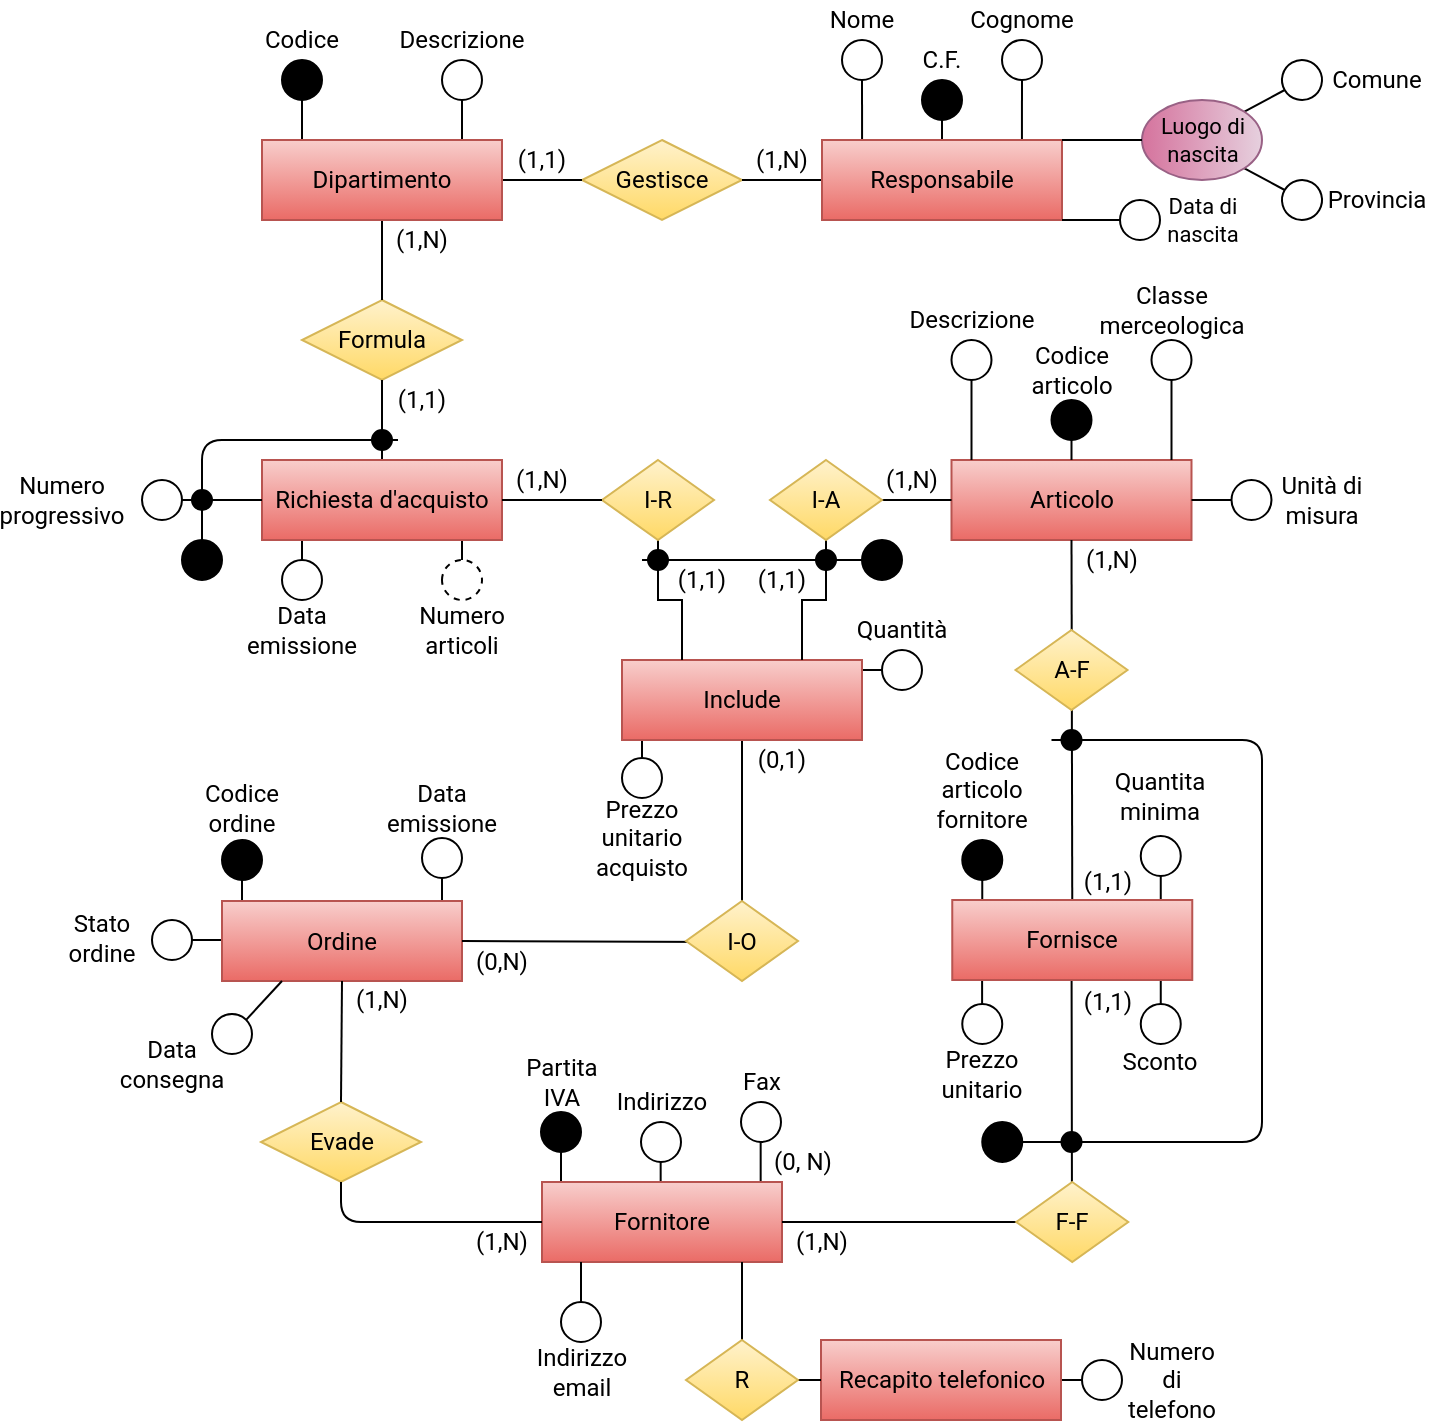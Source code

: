 <mxfile version="14.5.1" type="device"><diagram id="as2l2faawCCHXGkoGRLd" name="Final version"><mxGraphModel dx="1580" dy="1173" grid="1" gridSize="10" guides="1" tooltips="1" connect="1" arrows="1" fold="1" page="1" pageScale="1" pageWidth="1169" pageHeight="827" math="0" shadow="0"><root><mxCell id="CbDLqZds7CBD2YCKXWCp-0"/><mxCell id="CbDLqZds7CBD2YCKXWCp-1" parent="CbDLqZds7CBD2YCKXWCp-0"/><mxCell id="YnXIAvcI8itFQvQeR9OT-1" value="" style="endArrow=none;html=1;fontFamily=Roboto;fontSource=https%3A%2F%2Ffonts.googleapis.com%2Fcss%3Ffamily%3DRoboto;entryX=0.5;entryY=0;entryDx=0;entryDy=0;endSize=6;startSize=6;arcSize=20;" parent="CbDLqZds7CBD2YCKXWCp-1" target="YnXIAvcI8itFQvQeR9OT-0" edge="1"><mxGeometry width="50" height="50" relative="1" as="geometry"><mxPoint x="530" y="700" as="sourcePoint"/><mxPoint x="640" y="720" as="targetPoint"/></mxGeometry></mxCell><mxCell id="4-UfjcnXdsVet0wkfiN8-3" value="" style="endArrow=none;html=1;entryX=0.5;entryY=1;entryDx=0;entryDy=0;fontFamily=Roboto;fontSource=https%3A%2F%2Ffonts.googleapis.com%2Fcss%3Ffamily%3DRoboto;" parent="CbDLqZds7CBD2YCKXWCp-1" edge="1"><mxGeometry x="430.05" y="502" width="50" height="50" as="geometry"><mxPoint x="500.05" y="492" as="sourcePoint"/><mxPoint x="500.05" y="512" as="targetPoint"/></mxGeometry></mxCell><mxCell id="CbDLqZds7CBD2YCKXWCp-2" value="" style="endArrow=none;html=1;entryX=1;entryY=0.5;entryDx=0;entryDy=0;fontFamily=Roboto;fontSource=https%3A%2F%2Ffonts.googleapis.com%2Fcss%3Ffamily%3DRoboto;" parent="CbDLqZds7CBD2YCKXWCp-1" target="CbDLqZds7CBD2YCKXWCp-139" edge="1"><mxGeometry x="-30" y="450" width="50" height="50" as="geometry"><mxPoint x="125" y="480" as="sourcePoint"/><mxPoint x="120" y="495" as="targetPoint"/></mxGeometry></mxCell><mxCell id="CbDLqZds7CBD2YCKXWCp-3" value="" style="endArrow=none;html=1;entryX=0.5;entryY=1;entryDx=0;entryDy=0;fontFamily=Roboto;fontSource=https%3A%2F%2Ffonts.googleapis.com%2Fcss%3Ffamily%3DRoboto;" parent="CbDLqZds7CBD2YCKXWCp-1" edge="1"><mxGeometry x="170" y="280" width="50" height="50" as="geometry"><mxPoint x="240" y="270.0" as="sourcePoint"/><mxPoint x="240" y="290.0" as="targetPoint"/></mxGeometry></mxCell><mxCell id="CbDLqZds7CBD2YCKXWCp-4" value="&lt;div&gt;Numero&lt;/div&gt;&lt;div&gt;articoli&lt;br&gt;&lt;/div&gt;" style="text;html=1;strokeColor=none;fillColor=none;align=center;verticalAlign=middle;whiteSpace=wrap;rounded=0;fontFamily=Roboto;fontSource=https%3A%2F%2Ffonts.googleapis.com%2Fcss%3Ffamily%3DRoboto;rotation=0;" parent="CbDLqZds7CBD2YCKXWCp-1" vertex="1"><mxGeometry x="220" y="315" width="40" height="20" as="geometry"/></mxCell><mxCell id="CbDLqZds7CBD2YCKXWCp-5" value="" style="ellipse;whiteSpace=wrap;html=1;aspect=fixed;fontFamily=Roboto;fontSource=https%3A%2F%2Ffonts.googleapis.com%2Fcss%3Ffamily%3DRoboto;rotation=-180;" parent="CbDLqZds7CBD2YCKXWCp-1" vertex="1"><mxGeometry x="320" y="389" width="20" height="20" as="geometry"/></mxCell><mxCell id="CbDLqZds7CBD2YCKXWCp-6" value="&lt;div&gt;Prezzo&lt;/div&gt;&lt;div&gt;unitario&lt;/div&gt;&lt;div&gt;acquisto&lt;br&gt;&lt;/div&gt;" style="text;html=1;strokeColor=none;fillColor=none;align=center;verticalAlign=middle;whiteSpace=wrap;rounded=0;fontFamily=Roboto;fontSource=https%3A%2F%2Ffonts.googleapis.com%2Fcss%3Ffamily%3DRoboto;rotation=0;" parent="CbDLqZds7CBD2YCKXWCp-1" vertex="1"><mxGeometry x="310" y="419" width="40" height="20" as="geometry"/></mxCell><mxCell id="CbDLqZds7CBD2YCKXWCp-7" value="" style="endArrow=none;html=1;entryX=0.5;entryY=1;entryDx=0;entryDy=0;fontFamily=Roboto;fontSource=https%3A%2F%2Ffonts.googleapis.com%2Fcss%3Ffamily%3DRoboto;" parent="CbDLqZds7CBD2YCKXWCp-1" target="CbDLqZds7CBD2YCKXWCp-5" edge="1"><mxGeometry x="260" y="379" width="50" height="50" as="geometry"><mxPoint x="330" y="369" as="sourcePoint"/><mxPoint x="-130" y="429" as="targetPoint"/></mxGeometry></mxCell><mxCell id="CbDLqZds7CBD2YCKXWCp-8" value="" style="ellipse;whiteSpace=wrap;html=1;aspect=fixed;fontFamily=Roboto;fontSource=https%3A%2F%2Ffonts.googleapis.com%2Fcss%3Ffamily%3DRoboto;fillColor=#000000;" parent="CbDLqZds7CBD2YCKXWCp-1" vertex="1"><mxGeometry x="490.13" y="430" width="20" height="20" as="geometry"/></mxCell><mxCell id="CbDLqZds7CBD2YCKXWCp-9" value="" style="endArrow=none;html=1;entryX=0.5;entryY=1;entryDx=0;entryDy=0;fontFamily=Roboto;fontSource=https%3A%2F%2Ffonts.googleapis.com%2Fcss%3Ffamily%3DRoboto;" parent="CbDLqZds7CBD2YCKXWCp-1" target="CbDLqZds7CBD2YCKXWCp-8" edge="1"><mxGeometry x="480.13" y="410" width="50" height="50" as="geometry"><mxPoint x="500.13" y="470" as="sourcePoint"/><mxPoint x="920.13" y="410" as="targetPoint"/></mxGeometry></mxCell><mxCell id="CbDLqZds7CBD2YCKXWCp-10" value="&lt;div&gt;Codice&lt;/div&gt;&lt;div&gt;articolo&lt;/div&gt;&lt;div&gt;fornitore&lt;br&gt;&lt;/div&gt;" style="text;html=1;strokeColor=none;fillColor=none;align=center;verticalAlign=middle;whiteSpace=wrap;rounded=0;fontFamily=Roboto;fontSource=https%3A%2F%2Ffonts.googleapis.com%2Fcss%3Ffamily%3DRoboto;" parent="CbDLqZds7CBD2YCKXWCp-1" vertex="1"><mxGeometry x="480.13" y="380" width="40" height="50" as="geometry"/></mxCell><mxCell id="CbDLqZds7CBD2YCKXWCp-11" value="" style="ellipse;whiteSpace=wrap;html=1;aspect=fixed;fontFamily=Roboto;fontSource=https%3A%2F%2Ffonts.googleapis.com%2Fcss%3Ffamily%3DRoboto;" parent="CbDLqZds7CBD2YCKXWCp-1" vertex="1"><mxGeometry x="579.38" y="428" width="20" height="20" as="geometry"/></mxCell><mxCell id="CbDLqZds7CBD2YCKXWCp-12" value="" style="endArrow=none;html=1;entryX=0.5;entryY=1;entryDx=0;entryDy=0;fontFamily=Roboto;fontSource=https%3A%2F%2Ffonts.googleapis.com%2Fcss%3Ffamily%3DRoboto;" parent="CbDLqZds7CBD2YCKXWCp-1" target="CbDLqZds7CBD2YCKXWCp-11" edge="1"><mxGeometry x="569.38" y="402" width="50" height="50" as="geometry"><mxPoint x="589.38" y="472" as="sourcePoint"/><mxPoint x="1009.38" y="402" as="targetPoint"/></mxGeometry></mxCell><mxCell id="CbDLqZds7CBD2YCKXWCp-13" value="" style="endArrow=none;html=1;fontFamily=Roboto;fontSource=https%3A%2F%2Ffonts.googleapis.com%2Fcss%3Ffamily%3DRoboto;" parent="CbDLqZds7CBD2YCKXWCp-1" edge="1"><mxGeometry x="299.5" y="541" width="50" height="50" as="geometry"><mxPoint x="389.33" y="611" as="sourcePoint"/><mxPoint x="389.33" y="581" as="targetPoint"/></mxGeometry></mxCell><mxCell id="CbDLqZds7CBD2YCKXWCp-14" value="" style="ellipse;whiteSpace=wrap;html=1;aspect=fixed;fontFamily=Roboto;fontSource=https%3A%2F%2Ffonts.googleapis.com%2Fcss%3Ffamily%3DRoboto;" parent="CbDLqZds7CBD2YCKXWCp-1" vertex="1"><mxGeometry x="379.5" y="561" width="20" height="20" as="geometry"/></mxCell><mxCell id="CbDLqZds7CBD2YCKXWCp-15" value="Fax" style="text;html=1;strokeColor=none;fillColor=none;align=center;verticalAlign=middle;whiteSpace=wrap;rounded=0;fontFamily=Roboto;fontSource=https%3A%2F%2Ffonts.googleapis.com%2Fcss%3Ffamily%3DRoboto;" parent="CbDLqZds7CBD2YCKXWCp-1" vertex="1"><mxGeometry x="369.5" y="540" width="40" height="21" as="geometry"/></mxCell><mxCell id="CbDLqZds7CBD2YCKXWCp-16" value="" style="endArrow=none;html=1;fontFamily=Roboto;fontSource=https%3A%2F%2Ffonts.googleapis.com%2Fcss%3Ffamily%3DRoboto;" parent="CbDLqZds7CBD2YCKXWCp-1" edge="1"><mxGeometry x="249.5" y="551" width="50" height="50" as="geometry"><mxPoint x="339.33" y="621" as="sourcePoint"/><mxPoint x="339.33" y="591" as="targetPoint"/></mxGeometry></mxCell><mxCell id="CbDLqZds7CBD2YCKXWCp-17" value="" style="ellipse;whiteSpace=wrap;html=1;aspect=fixed;fontFamily=Roboto;fontSource=https%3A%2F%2Ffonts.googleapis.com%2Fcss%3Ffamily%3DRoboto;" parent="CbDLqZds7CBD2YCKXWCp-1" vertex="1"><mxGeometry x="329.5" y="571" width="20" height="20" as="geometry"/></mxCell><mxCell id="CbDLqZds7CBD2YCKXWCp-18" value="Indirizzo" style="text;html=1;strokeColor=none;fillColor=none;align=center;verticalAlign=middle;whiteSpace=wrap;rounded=0;fontFamily=Roboto;fontSource=https%3A%2F%2Ffonts.googleapis.com%2Fcss%3Ffamily%3DRoboto;" parent="CbDLqZds7CBD2YCKXWCp-1" vertex="1"><mxGeometry x="319.5" y="551" width="40" height="20" as="geometry"/></mxCell><mxCell id="CbDLqZds7CBD2YCKXWCp-19" value="" style="group;fontFamily=Roboto;fontSource=https%3A%2F%2Ffonts.googleapis.com%2Fcss%3Ffamily%3DRoboto;" parent="CbDLqZds7CBD2YCKXWCp-1" connectable="0" vertex="1"><mxGeometry x="269.5" y="541" width="40" height="70" as="geometry"/></mxCell><mxCell id="CbDLqZds7CBD2YCKXWCp-20" value="Partita IVA" style="text;html=1;strokeColor=none;fillColor=none;align=center;verticalAlign=middle;whiteSpace=wrap;rounded=0;fontFamily=Roboto;fontSource=https%3A%2F%2Ffonts.googleapis.com%2Fcss%3Ffamily%3DRoboto;" parent="CbDLqZds7CBD2YCKXWCp-19" vertex="1"><mxGeometry y="-5" width="40" height="30" as="geometry"/></mxCell><mxCell id="CbDLqZds7CBD2YCKXWCp-21" value="" style="ellipse;whiteSpace=wrap;html=1;aspect=fixed;fontFamily=Roboto;fontSource=https%3A%2F%2Ffonts.googleapis.com%2Fcss%3Ffamily%3DRoboto;fillColor=#000000;" parent="CbDLqZds7CBD2YCKXWCp-19" vertex="1"><mxGeometry x="10" y="25" width="20" height="20" as="geometry"/></mxCell><mxCell id="CbDLqZds7CBD2YCKXWCp-22" value="" style="endArrow=none;html=1;entryX=0.5;entryY=1;entryDx=0;entryDy=0;fontFamily=Roboto;fontSource=https%3A%2F%2Ffonts.googleapis.com%2Fcss%3Ffamily%3DRoboto;" parent="CbDLqZds7CBD2YCKXWCp-1" target="CbDLqZds7CBD2YCKXWCp-122" edge="1"><mxGeometry x="519.38" y="502" width="50" height="50" as="geometry"><mxPoint x="589.38" y="492" as="sourcePoint"/><mxPoint x="129.38" y="552" as="targetPoint"/></mxGeometry></mxCell><mxCell id="CbDLqZds7CBD2YCKXWCp-23" value="" style="ellipse;whiteSpace=wrap;html=1;aspect=fixed;fontFamily=Roboto;fontSource=https%3A%2F%2Ffonts.googleapis.com%2Fcss%3Ffamily%3DRoboto;rotation=-180;" parent="CbDLqZds7CBD2YCKXWCp-1" vertex="1"><mxGeometry x="490.13" y="512" width="20" height="20" as="geometry"/></mxCell><mxCell id="CbDLqZds7CBD2YCKXWCp-24" value="" style="endArrow=none;html=1;exitX=0.475;exitY=0;exitDx=0;exitDy=0;entryX=0.5;entryY=1;entryDx=0;entryDy=0;exitPerimeter=0;fontFamily=Roboto;fontSource=https%3A%2F%2Ffonts.googleapis.com%2Fcss%3Ffamily%3DRoboto;" parent="CbDLqZds7CBD2YCKXWCp-1" target="CbDLqZds7CBD2YCKXWCp-21" edge="1"><mxGeometry x="259.5" y="541" width="50" height="50" as="geometry"><mxPoint x="289.5" y="611" as="sourcePoint"/><mxPoint x="312.5" y="551" as="targetPoint"/></mxGeometry></mxCell><mxCell id="CbDLqZds7CBD2YCKXWCp-25" value="&lt;div&gt;Prezzo&lt;/div&gt;&lt;div&gt;unitario&lt;br&gt;&lt;/div&gt;" style="text;html=1;strokeColor=none;fillColor=none;align=center;verticalAlign=middle;whiteSpace=wrap;rounded=0;fontFamily=Roboto;fontSource=https%3A%2F%2Ffonts.googleapis.com%2Fcss%3Ffamily%3DRoboto;rotation=0;" parent="CbDLqZds7CBD2YCKXWCp-1" vertex="1"><mxGeometry x="480.13" y="537" width="40" height="20" as="geometry"/></mxCell><mxCell id="CbDLqZds7CBD2YCKXWCp-26" value="" style="endArrow=none;html=1;entryX=0.5;entryY=1;entryDx=0;entryDy=0;fontFamily=Roboto;fontSource=https%3A%2F%2Ffonts.googleapis.com%2Fcss%3Ffamily%3DRoboto;startArrow=none;" parent="CbDLqZds7CBD2YCKXWCp-1" target="CbDLqZds7CBD2YCKXWCp-23" edge="1"><mxGeometry x="430.13" y="502" width="50" height="50" as="geometry"><mxPoint x="500.13" y="512" as="sourcePoint"/><mxPoint x="40.13" y="552" as="targetPoint"/></mxGeometry></mxCell><mxCell id="CbDLqZds7CBD2YCKXWCp-27" value="&lt;div&gt;Data emissione&lt;/div&gt;" style="text;html=1;strokeColor=none;fillColor=none;align=center;verticalAlign=middle;whiteSpace=wrap;rounded=0;fontFamily=Roboto;fontSource=https%3A%2F%2Ffonts.googleapis.com%2Fcss%3Ffamily%3DRoboto;" parent="CbDLqZds7CBD2YCKXWCp-1" vertex="1"><mxGeometry x="210" y="404" width="40" height="20" as="geometry"/></mxCell><mxCell id="CbDLqZds7CBD2YCKXWCp-28" value="" style="endArrow=none;html=1;fontFamily=Roboto;fontSource=https%3A%2F%2Ffonts.googleapis.com%2Fcss%3Ffamily%3DRoboto;exitX=0.25;exitY=0;exitDx=0;exitDy=0;" parent="CbDLqZds7CBD2YCKXWCp-1" target="CbDLqZds7CBD2YCKXWCp-31" edge="1"><mxGeometry x="65" y="410" width="50" height="50" as="geometry"><mxPoint x="130" y="470" as="sourcePoint"/><mxPoint x="105" y="460" as="targetPoint"/></mxGeometry></mxCell><mxCell id="CbDLqZds7CBD2YCKXWCp-29" value="" style="endArrow=none;html=1;exitX=0.75;exitY=0;exitDx=0;exitDy=0;entryX=1;entryY=0.5;entryDx=0;entryDy=0;fontFamily=Roboto;fontSource=https%3A%2F%2Ffonts.googleapis.com%2Fcss%3Ffamily%3DRoboto;" parent="CbDLqZds7CBD2YCKXWCp-1" target="CbDLqZds7CBD2YCKXWCp-30" edge="1"><mxGeometry x="105" y="409" width="50" height="50" as="geometry"><mxPoint x="230" y="469" as="sourcePoint"/><mxPoint x="255" y="454" as="targetPoint"/></mxGeometry></mxCell><mxCell id="CbDLqZds7CBD2YCKXWCp-30" value="&lt;span style=&quot;color: rgba(0, 0, 0, 0); font-size: 0px;&quot;&gt;%3CmxGraphModel%3E%3Croot%3E%3CmxCell%20id%3D%220%22%2F%3E%3CmxCell%20id%3D%221%22%20parent%3D%220%22%2F%3E%3CmxCell%20id%3D%222%22%20value%3D%22%22%20style%3D%22group%3BfontFamily%3DRoboto%3BfontSource%3Dhttps%253A%252F%252Ffonts.googleapis.com%252Fcss%253Ffamily%253DRoboto%3B%22%20connectable%3D%220%22%20vertex%3D%221%22%20parent%3D%221%22%3E%3CmxGeometry%20x%3D%2250%22%20y%3D%22450%22%20width%3D%22130%22%20height%3D%22140%22%20as%3D%22geometry%22%2F%3E%3C%2FmxCell%3E%3CmxCell%20id%3D%223%22%20value%3D%22Ordine%22%20style%3D%22rounded%3D0%3BwhiteSpace%3Dwrap%3Bhtml%3D1%3BfontFamily%3DRoboto%3BfontSource%3Dhttps%253A%252F%252Ffonts.googleapis.com%252Fcss%253Ffamily%253DRoboto%3BfillColor%3D%23f8cecc%3BstrokeColor%3D%23b85450%3BgradientColor%3D%23ea6b66%3B%22%20vertex%3D%221%22%20parent%3D%222%22%3E%3CmxGeometry%20x%3D%2240%22%20y%3D%2280%22%20width%3D%22120%22%20height%3D%2260%22%20as%3D%22geometry%22%2F%3E%3C%2FmxCell%3E%3CmxCell%20id%3D%224%22%20value%3D%22%22%20style%3D%22group%3BfontFamily%3DRoboto%3BfontSource%3Dhttps%253A%252F%252Ffonts.googleapis.com%252Fcss%253Ffamily%253DRoboto%3B%22%20connectable%3D%220%22%20vertex%3D%221%22%20parent%3D%222%22%3E%3CmxGeometry%20x%3D%2290%22%20width%3D%2240%22%20height%3D%2280%22%20as%3D%22geometry%22%2F%3E%3C%2FmxCell%3E%3CmxCell%20id%3D%225%22%20value%3D%22%22%20style%3D%22ellipse%3BwhiteSpace%3Dwrap%3Bhtml%3D1%3Baspect%3Dfixed%3BfontFamily%3DRoboto%3BfontSource%3Dhttps%253A%252F%252Ffonts.googleapis.com%252Fcss%253Ffamily%253DRoboto%3B%22%20vertex%3D%221%22%20parent%3D%224%22%3E%3CmxGeometry%20x%3D%2230%22%20y%3D%2230%22%20width%3D%2220%22%20height%3D%2220%22%20as%3D%22geometry%22%2F%3E%3C%2FmxCell%3E%3CmxCell%20id%3D%226%22%20value%3D%22%26lt%3Bdiv%26gt%3BData%20emissione%26lt%3B%2Fdiv%26gt%3B%22%20style%3D%22text%3Bhtml%3D1%3BstrokeColor%3Dnone%3BfillColor%3Dnone%3Balign%3Dcenter%3BverticalAlign%3Dmiddle%3BwhiteSpace%3Dwrap%3Brounded%3D0%3BfontFamily%3DRoboto%3BfontSource%3Dhttps%253A%252F%252Ffonts.googleapis.com%252Fcss%253Ffamily%253DRoboto%3B%22%20vertex%3D%221%22%20parent%3D%224%22%3E%3CmxGeometry%20width%3D%2240%22%20height%3D%2220%22%20as%3D%22geometry%22%2F%3E%3C%2FmxCell%3E%3CmxCell%20id%3D%227%22%20value%3D%22%22%20style%3D%22group%3BfontFamily%3DRoboto%3BfontSource%3Dhttps%253A%252F%252Ffonts.googleapis.com%252Fcss%253Ffamily%253DRoboto%3B%22%20connectable%3D%220%22%20vertex%3D%221%22%20parent%3D%222%22%3E%3CmxGeometry%20x%3D%2210%22%20y%3D%2210%22%20width%3D%2260%22%20height%3D%2270%22%20as%3D%22geometry%22%2F%3E%3C%2FmxCell%3E%3CmxCell%20id%3D%228%22%20value%3D%22%22%20style%3D%22ellipse%3BfontFamily%3DRoboto%3BfontSource%3Dhttps%253A%252F%252Ffonts.googleapis.com%252Fcss%253Ffamily%253DRoboto%3BfillColor%3D%23000000%3B%22%20vertex%3D%221%22%20parent%3D%227%22%3E%3CmxGeometry%20x%3D%2210%22%20y%3D%2220%22%20width%3D%2220%22%20height%3D%2220%22%20as%3D%22geometry%22%2F%3E%3C%2FmxCell%3E%3CmxCell%20id%3D%229%22%20value%3D%22Codice%20ordine%22%20style%3D%22text%3Bhtml%3D1%3BstrokeColor%3Dnone%3BfillColor%3Dnone%3Balign%3Dcenter%3BverticalAlign%3Dmiddle%3BwhiteSpace%3Dwrap%3Brounded%3D0%3BfontFamily%3DRoboto%3BfontSource%3Dhttps%253A%252F%252Ffonts.googleapis.com%252Fcss%253Ffamily%253DRoboto%3B%22%20vertex%3D%221%22%20parent%3D%227%22%3E%3CmxGeometry%20x%3D%22-20%22%20y%3D%22-10%22%20width%3D%2280%22%20height%3D%2220%22%20as%3D%22geometry%22%2F%3E%3C%2FmxCell%3E%3CmxCell%20id%3D%2210%22%20value%3D%22%22%20style%3D%22endArrow%3Dnone%3Bhtml%3D1%3BfontFamily%3DRoboto%3BfontSource%3Dhttps%253A%252F%252Ffonts.googleapis.com%252Fcss%253Ffamily%253DRoboto%3BexitX%3D0.25%3BexitY%3D0%3BexitDx%3D0%3BexitDy%3D0%3B%22%20edge%3D%221%22%20parent%3D%222%22%20source%3D%223%22%20target%3D%228%22%3E%3CmxGeometry%20width%3D%2250%22%20height%3D%2250%22%20relative%3D%221%22%20as%3D%22geometry%22%3E%3CmxPoint%20x%3D%2240%22%20y%3D%2280%22%20as%3D%22sourcePoint%22%2F%3E%3CmxPoint%20x%3D%2240%22%20y%3D%2250%22%20as%3D%22targetPoint%22%2F%3E%3C%2FmxGeometry%3E%3C%2FmxCell%3E%3CmxCell%20id%3D%2211%22%20value%3D%22%22%20style%3D%22endArrow%3Dnone%3Bhtml%3D1%3BfontFamily%3DRoboto%3BfontSource%3Dhttps%253A%252F%252Ffonts.googleapis.com%252Fcss%253Ffamily%253DRoboto%3BexitX%3D0.75%3BexitY%3D0%3BexitDx%3D0%3BexitDy%3D0%3BentryX%3D0.5%3BentryY%3D1%3BentryDx%3D0%3BentryDy%3D0%3B%22%20edge%3D%221%22%20parent%3D%222%22%20source%3D%223%22%20target%3D%225%22%3E%3CmxGeometry%20x%3D%22100%22%20y%3D%2210%22%20width%3D%2250%22%20height%3D%2250%22%20as%3D%22geometry%22%3E%3CmxPoint%20x%3D%22120%22%20y%3D%2280%22%20as%3D%22sourcePoint%22%2F%3E%3CmxPoint%20x%3D%22123%22%20y%3D%2246%22%20as%3D%22targetPoint%22%2F%3E%3CArray%20as%3D%22points%22%2F%3E%3C%2FmxGeometry%3E%3C%2FmxCell%3E%3C%2Froot%3E%3C%2FmxGraphModel%3E&lt;/span&gt;" style="ellipse;whiteSpace=wrap;html=1;aspect=fixed;fontFamily=Roboto;fontSource=https%3A%2F%2Ffonts.googleapis.com%2Fcss%3Ffamily%3DRoboto;rotation=90;" parent="CbDLqZds7CBD2YCKXWCp-1" vertex="1"><mxGeometry x="220" y="429" width="20" height="20" as="geometry"/></mxCell><mxCell id="CbDLqZds7CBD2YCKXWCp-31" value="" style="ellipse;fontFamily=Roboto;fontSource=https%3A%2F%2Ffonts.googleapis.com%2Fcss%3Ffamily%3DRoboto;fillColor=#000000;" parent="CbDLqZds7CBD2YCKXWCp-1" vertex="1"><mxGeometry x="120" y="430" width="20" height="20" as="geometry"/></mxCell><mxCell id="CbDLqZds7CBD2YCKXWCp-32" value="" style="ellipse;whiteSpace=wrap;html=1;aspect=fixed;fontFamily=Roboto;fontSource=https%3A%2F%2Ffonts.googleapis.com%2Fcss%3Ffamily%3DRoboto;rotation=-180;" parent="CbDLqZds7CBD2YCKXWCp-1" vertex="1"><mxGeometry x="150" y="290" width="20" height="20" as="geometry"/></mxCell><mxCell id="CbDLqZds7CBD2YCKXWCp-33" value="&lt;div&gt;Data emissione&lt;/div&gt;" style="text;html=1;strokeColor=none;fillColor=none;align=center;verticalAlign=middle;whiteSpace=wrap;rounded=0;fontFamily=Roboto;fontSource=https%3A%2F%2Ffonts.googleapis.com%2Fcss%3Ffamily%3DRoboto;rotation=0;" parent="CbDLqZds7CBD2YCKXWCp-1" vertex="1"><mxGeometry x="140" y="315" width="40" height="20" as="geometry"/></mxCell><mxCell id="CbDLqZds7CBD2YCKXWCp-34" value="" style="endArrow=none;html=1;entryX=0.5;entryY=1;entryDx=0;entryDy=0;fontFamily=Roboto;fontSource=https%3A%2F%2Ffonts.googleapis.com%2Fcss%3Ffamily%3DRoboto;" parent="CbDLqZds7CBD2YCKXWCp-1" target="CbDLqZds7CBD2YCKXWCp-32" edge="1"><mxGeometry x="90" y="280" width="50" height="50" as="geometry"><mxPoint x="160" y="270" as="sourcePoint"/><mxPoint x="-300" y="330" as="targetPoint"/></mxGeometry></mxCell><mxCell id="CbDLqZds7CBD2YCKXWCp-35" value="" style="ellipse;whiteSpace=wrap;html=1;aspect=fixed;fontFamily=Roboto;fontSource=https%3A%2F%2Ffonts.googleapis.com%2Fcss%3Ffamily%3DRoboto;rotation=-90;" parent="CbDLqZds7CBD2YCKXWCp-1" vertex="1"><mxGeometry x="450" y="335" width="20" height="20" as="geometry"/></mxCell><mxCell id="CbDLqZds7CBD2YCKXWCp-36" value="" style="endArrow=none;html=1;fontFamily=Roboto;fontSource=https%3A%2F%2Ffonts.googleapis.com%2Fcss%3Ffamily%3DRoboto;entryX=0.5;entryY=0;entryDx=0;entryDy=0;endSize=6;startSize=6;arcSize=20;" parent="CbDLqZds7CBD2YCKXWCp-1" target="CbDLqZds7CBD2YCKXWCp-35" edge="1"><mxGeometry width="50" height="50" relative="1" as="geometry"><mxPoint x="430" y="345" as="sourcePoint"/><mxPoint x="540" y="365" as="targetPoint"/></mxGeometry></mxCell><mxCell id="CbDLqZds7CBD2YCKXWCp-39" value="" style="ellipse;whiteSpace=wrap;html=1;aspect=fixed;fontFamily=Roboto;fontSource=https%3A%2F%2Ffonts.googleapis.com%2Fcss%3Ffamily%3DRoboto;" parent="CbDLqZds7CBD2YCKXWCp-1" vertex="1"><mxGeometry x="510" y="30" width="20" height="20" as="geometry"/></mxCell><mxCell id="CbDLqZds7CBD2YCKXWCp-40" value="" style="endArrow=none;html=1;entryX=0.5;entryY=1;entryDx=0;entryDy=0;fontFamily=Roboto;fontSource=https%3A%2F%2Ffonts.googleapis.com%2Fcss%3Ffamily%3DRoboto;exitX=0.833;exitY=0;exitDx=0;exitDy=0;exitPerimeter=0;" parent="CbDLqZds7CBD2YCKXWCp-1" source="CbDLqZds7CBD2YCKXWCp-64" target="CbDLqZds7CBD2YCKXWCp-39" edge="1"><mxGeometry x="580" y="30" width="50" height="50" as="geometry"><mxPoint x="588" y="100" as="sourcePoint"/><mxPoint x="1020" y="30" as="targetPoint"/></mxGeometry></mxCell><mxCell id="CbDLqZds7CBD2YCKXWCp-41" value="&lt;font style=&quot;font-size: 12px;&quot;&gt;Cognome&lt;/font&gt;" style="text;html=1;strokeColor=none;fillColor=none;align=center;verticalAlign=middle;whiteSpace=wrap;rounded=0;fontFamily=Roboto;fontSource=https%3A%2F%2Ffonts.googleapis.com%2Fcss%3Ffamily%3DRoboto;fontSize=12;" parent="CbDLqZds7CBD2YCKXWCp-1" vertex="1"><mxGeometry x="500" y="10" width="40" height="20" as="geometry"/></mxCell><mxCell id="CbDLqZds7CBD2YCKXWCp-42" value="" style="endArrow=none;html=1;exitX=0.5;exitY=0;exitDx=0;exitDy=0;entryX=0.5;entryY=1;entryDx=0;entryDy=0;fontFamily=Roboto;fontSource=https%3A%2F%2Ffonts.googleapis.com%2Fcss%3Ffamily%3DRoboto;" parent="CbDLqZds7CBD2YCKXWCp-1" source="CbDLqZds7CBD2YCKXWCp-64" target="CbDLqZds7CBD2YCKXWCp-43" edge="1"><mxGeometry x="528" y="20" width="50" height="50" as="geometry"><mxPoint x="548" y="90" as="sourcePoint"/><mxPoint x="548" y="60" as="targetPoint"/></mxGeometry></mxCell><mxCell id="CbDLqZds7CBD2YCKXWCp-43" value="" style="ellipse;fontFamily=Roboto;fontSource=https%3A%2F%2Ffonts.googleapis.com%2Fcss%3Ffamily%3DRoboto;fillColor=#000000;" parent="CbDLqZds7CBD2YCKXWCp-1" vertex="1"><mxGeometry x="470" y="50" width="20" height="20" as="geometry"/></mxCell><mxCell id="CbDLqZds7CBD2YCKXWCp-44" value="C.F." style="text;html=1;strokeColor=none;fillColor=none;align=center;verticalAlign=middle;whiteSpace=wrap;rounded=0;fontFamily=Roboto;fontSource=https%3A%2F%2Ffonts.googleapis.com%2Fcss%3Ffamily%3DRoboto;" parent="CbDLqZds7CBD2YCKXWCp-1" vertex="1"><mxGeometry x="460" y="30" width="40" height="20" as="geometry"/></mxCell><mxCell id="CbDLqZds7CBD2YCKXWCp-45" value="" style="ellipse;whiteSpace=wrap;html=1;aspect=fixed;fontFamily=Roboto;fontSource=https%3A%2F%2Ffonts.googleapis.com%2Fcss%3Ffamily%3DRoboto;" parent="CbDLqZds7CBD2YCKXWCp-1" vertex="1"><mxGeometry x="430" y="30" width="20" height="20" as="geometry"/></mxCell><mxCell id="CbDLqZds7CBD2YCKXWCp-46" value="" style="endArrow=none;html=1;entryX=0.5;entryY=1;entryDx=0;entryDy=0;fontFamily=Roboto;fontSource=https%3A%2F%2Ffonts.googleapis.com%2Fcss%3Ffamily%3DRoboto;exitX=0.167;exitY=0;exitDx=0;exitDy=0;exitPerimeter=0;" parent="CbDLqZds7CBD2YCKXWCp-1" source="CbDLqZds7CBD2YCKXWCp-64" target="CbDLqZds7CBD2YCKXWCp-45" edge="1"><mxGeometry x="418" y="25" width="50" height="50" as="geometry"><mxPoint x="508" y="90" as="sourcePoint"/><mxPoint x="858" y="25" as="targetPoint"/></mxGeometry></mxCell><mxCell id="CbDLqZds7CBD2YCKXWCp-47" value="Nome" style="text;html=1;strokeColor=none;fillColor=none;align=center;verticalAlign=middle;whiteSpace=wrap;rounded=0;fontFamily=Roboto;fontSource=https%3A%2F%2Ffonts.googleapis.com%2Fcss%3Ffamily%3DRoboto;fontSize=12;" parent="CbDLqZds7CBD2YCKXWCp-1" vertex="1"><mxGeometry x="420" y="10" width="40" height="20" as="geometry"/></mxCell><mxCell id="CbDLqZds7CBD2YCKXWCp-48" value="" style="group;fontFamily=Roboto;fontSource=https%3A%2F%2Ffonts.googleapis.com%2Fcss%3Ffamily%3DRoboto;" parent="CbDLqZds7CBD2YCKXWCp-1" connectable="0" vertex="1"><mxGeometry x="140" y="20" width="40" height="70" as="geometry"/></mxCell><mxCell id="CbDLqZds7CBD2YCKXWCp-49" value="" style="endArrow=none;html=1;fontFamily=Roboto;fontSource=https%3A%2F%2Ffonts.googleapis.com%2Fcss%3Ffamily%3DRoboto;" parent="CbDLqZds7CBD2YCKXWCp-48" edge="1"><mxGeometry width="50" height="50" relative="1" as="geometry"><mxPoint x="20" y="70" as="sourcePoint"/><mxPoint x="20" y="40" as="targetPoint"/></mxGeometry></mxCell><mxCell id="CbDLqZds7CBD2YCKXWCp-50" value="" style="ellipse;fontFamily=Roboto;fontSource=https%3A%2F%2Ffonts.googleapis.com%2Fcss%3Ffamily%3DRoboto;fillColor=#000000;" parent="CbDLqZds7CBD2YCKXWCp-48" vertex="1"><mxGeometry x="10" y="20" width="20" height="20" as="geometry"/></mxCell><mxCell id="CbDLqZds7CBD2YCKXWCp-51" value="Codice" style="text;html=1;strokeColor=none;fillColor=none;align=center;verticalAlign=middle;whiteSpace=wrap;rounded=0;fontFamily=Roboto;fontSource=https%3A%2F%2Ffonts.googleapis.com%2Fcss%3Ffamily%3DRoboto;" parent="CbDLqZds7CBD2YCKXWCp-48" vertex="1"><mxGeometry width="40" height="20" as="geometry"/></mxCell><mxCell id="CbDLqZds7CBD2YCKXWCp-52" value="" style="group;fontFamily=Roboto;fontSource=https%3A%2F%2Ffonts.googleapis.com%2Fcss%3Ffamily%3DRoboto;" parent="CbDLqZds7CBD2YCKXWCp-1" connectable="0" vertex="1"><mxGeometry x="220" y="20" width="40" height="70" as="geometry"/></mxCell><mxCell id="CbDLqZds7CBD2YCKXWCp-53" value="" style="ellipse;whiteSpace=wrap;html=1;aspect=fixed;fontFamily=Roboto;fontSource=https%3A%2F%2Ffonts.googleapis.com%2Fcss%3Ffamily%3DRoboto;" parent="CbDLqZds7CBD2YCKXWCp-52" vertex="1"><mxGeometry x="10" y="20" width="20" height="20" as="geometry"/></mxCell><mxCell id="CbDLqZds7CBD2YCKXWCp-54" value="" style="endArrow=none;html=1;entryX=0.5;entryY=1;entryDx=0;entryDy=0;fontFamily=Roboto;fontSource=https%3A%2F%2Ffonts.googleapis.com%2Fcss%3Ffamily%3DRoboto;" parent="CbDLqZds7CBD2YCKXWCp-52" target="CbDLqZds7CBD2YCKXWCp-53" edge="1"><mxGeometry width="50" height="50" relative="1" as="geometry"><mxPoint x="20" y="70" as="sourcePoint"/><mxPoint x="440" as="targetPoint"/></mxGeometry></mxCell><mxCell id="CbDLqZds7CBD2YCKXWCp-55" value="Descrizione" style="text;html=1;strokeColor=none;fillColor=none;align=center;verticalAlign=middle;whiteSpace=wrap;rounded=0;fontFamily=Roboto;fontSource=https%3A%2F%2Ffonts.googleapis.com%2Fcss%3Ffamily%3DRoboto;" parent="CbDLqZds7CBD2YCKXWCp-52" vertex="1"><mxGeometry width="40" height="20" as="geometry"/></mxCell><mxCell id="CbDLqZds7CBD2YCKXWCp-56" value="Gestisce" style="shape=rhombus;perimeter=rhombusPerimeter;whiteSpace=wrap;html=1;align=center;fontFamily=Roboto;fontSource=https%3A%2F%2Ffonts.googleapis.com%2Fcss%3Ffamily%3DRoboto;gradientColor=#ffd966;fillColor=#fff2cc;strokeColor=#d6b656;" parent="CbDLqZds7CBD2YCKXWCp-1" vertex="1"><mxGeometry x="300" y="80" width="80" height="40" as="geometry"/></mxCell><mxCell id="CbDLqZds7CBD2YCKXWCp-57" value="" style="endArrow=none;html=1;exitX=1;exitY=0.5;exitDx=0;exitDy=0;entryX=0;entryY=0.5;entryDx=0;entryDy=0;fontFamily=Roboto;fontSource=https%3A%2F%2Ffonts.googleapis.com%2Fcss%3Ffamily%3DRoboto;" parent="CbDLqZds7CBD2YCKXWCp-1" source="CbDLqZds7CBD2YCKXWCp-101" target="CbDLqZds7CBD2YCKXWCp-56" edge="1"><mxGeometry width="50" height="50" relative="1" as="geometry"><mxPoint x="262" y="180.76" as="sourcePoint"/><mxPoint x="312" y="170.76" as="targetPoint"/></mxGeometry></mxCell><mxCell id="CbDLqZds7CBD2YCKXWCp-58" value="(1,1)" style="text;html=1;strokeColor=none;fillColor=none;align=center;verticalAlign=middle;whiteSpace=wrap;rounded=0;fontFamily=Roboto;fontSource=https%3A%2F%2Ffonts.googleapis.com%2Fcss%3Ffamily%3DRoboto;" parent="CbDLqZds7CBD2YCKXWCp-1" vertex="1"><mxGeometry x="260" y="80" width="40" height="20" as="geometry"/></mxCell><mxCell id="CbDLqZds7CBD2YCKXWCp-59" value="(1,N)" style="text;html=1;strokeColor=none;fillColor=none;align=center;verticalAlign=middle;whiteSpace=wrap;rounded=0;fontFamily=Roboto;fontSource=https%3A%2F%2Ffonts.googleapis.com%2Fcss%3Ffamily%3DRoboto;" parent="CbDLqZds7CBD2YCKXWCp-1" vertex="1"><mxGeometry x="380" y="80" width="40" height="20" as="geometry"/></mxCell><mxCell id="CbDLqZds7CBD2YCKXWCp-60" value="Formula" style="shape=rhombus;perimeter=rhombusPerimeter;whiteSpace=wrap;html=1;align=center;fontFamily=Roboto;fontSource=https%3A%2F%2Ffonts.googleapis.com%2Fcss%3Ffamily%3DRoboto;gradientColor=#ffd966;fillColor=#fff2cc;strokeColor=#d6b656;" parent="CbDLqZds7CBD2YCKXWCp-1" vertex="1"><mxGeometry x="160" y="160" width="80" height="40" as="geometry"/></mxCell><mxCell id="CbDLqZds7CBD2YCKXWCp-61" value="" style="line;strokeWidth=1;rotatable=0;dashed=0;labelPosition=right;align=left;verticalAlign=middle;spacingTop=0;spacingLeft=6;points=[];portConstraint=eastwest;fontFamily=Roboto;fontSource=https%3A%2F%2Ffonts.googleapis.com%2Fcss%3Ffamily%3DRoboto;" parent="CbDLqZds7CBD2YCKXWCp-1" vertex="1"><mxGeometry x="152" y="213.5" width="140" as="geometry"/></mxCell><mxCell id="CbDLqZds7CBD2YCKXWCp-62" value="" style="endArrow=none;html=1;rounded=0;entryX=0.5;entryY=0;entryDx=0;entryDy=0;fontFamily=Roboto;fontSource=https%3A%2F%2Ffonts.googleapis.com%2Fcss%3Ffamily%3DRoboto;exitX=0.5;exitY=1;exitDx=0;exitDy=0;" parent="CbDLqZds7CBD2YCKXWCp-1" source="CbDLqZds7CBD2YCKXWCp-101" target="CbDLqZds7CBD2YCKXWCp-60" edge="1"><mxGeometry relative="1" as="geometry"><mxPoint x="202" y="176.5" as="sourcePoint"/><mxPoint x="252" y="283.5" as="targetPoint"/></mxGeometry></mxCell><mxCell id="CbDLqZds7CBD2YCKXWCp-63" style="edgeStyle=orthogonalEdgeStyle;rounded=0;orthogonalLoop=1;jettySize=auto;html=1;exitX=0;exitY=0.5;exitDx=0;exitDy=0;entryX=1;entryY=0.5;entryDx=0;entryDy=0;endArrow=none;endFill=0;fontFamily=Roboto;fontSource=https%3A%2F%2Ffonts.googleapis.com%2Fcss%3Ffamily%3DRoboto;" parent="CbDLqZds7CBD2YCKXWCp-1" source="CbDLqZds7CBD2YCKXWCp-64" target="CbDLqZds7CBD2YCKXWCp-56" edge="1"><mxGeometry relative="1" as="geometry"/></mxCell><mxCell id="CbDLqZds7CBD2YCKXWCp-64" value="Responsabile" style="rounded=0;whiteSpace=wrap;html=1;fontFamily=Roboto;fontSource=https%3A%2F%2Ffonts.googleapis.com%2Fcss%3Ffamily%3DRoboto;fillColor=#f8cecc;strokeColor=#b85450;gradientColor=#ea6b66;" parent="CbDLqZds7CBD2YCKXWCp-1" vertex="1"><mxGeometry x="420" y="80" width="120" height="40" as="geometry"/></mxCell><mxCell id="CbDLqZds7CBD2YCKXWCp-65" style="rounded=0;orthogonalLoop=1;jettySize=auto;html=1;exitX=0;exitY=0;exitDx=0;exitDy=0;entryX=1;entryY=1;entryDx=0;entryDy=0;endArrow=none;endFill=0;fontFamily=Roboto;fontSource=https%3A%2F%2Ffonts.googleapis.com%2Fcss%3Ffamily%3DRoboto;" parent="CbDLqZds7CBD2YCKXWCp-1" source="CbDLqZds7CBD2YCKXWCp-67" target="CbDLqZds7CBD2YCKXWCp-96" edge="1"><mxGeometry relative="1" as="geometry"/></mxCell><mxCell id="CbDLqZds7CBD2YCKXWCp-66" style="edgeStyle=none;rounded=0;orthogonalLoop=1;jettySize=auto;html=1;exitX=1;exitY=0;exitDx=0;exitDy=0;entryX=0;entryY=1;entryDx=0;entryDy=0;endArrow=none;endFill=0;fontFamily=Roboto;fontSource=https%3A%2F%2Ffonts.googleapis.com%2Fcss%3Ffamily%3DRoboto;" parent="CbDLqZds7CBD2YCKXWCp-1" source="CbDLqZds7CBD2YCKXWCp-67" target="CbDLqZds7CBD2YCKXWCp-97" edge="1"><mxGeometry relative="1" as="geometry"/></mxCell><mxCell id="CbDLqZds7CBD2YCKXWCp-67" value="" style="ellipse;whiteSpace=wrap;html=1;rotation=90;fontFamily=Roboto;fontSource=https%3A%2F%2Ffonts.googleapis.com%2Fcss%3Ffamily%3DRoboto;gradientColor=#d5739d;fillColor=#e6d0de;strokeColor=#996185;" parent="CbDLqZds7CBD2YCKXWCp-1" vertex="1"><mxGeometry x="590" y="50" width="40" height="60" as="geometry"/></mxCell><mxCell id="CbDLqZds7CBD2YCKXWCp-68" value="" style="endArrow=none;html=1;entryX=0.5;entryY=1;entryDx=0;entryDy=0;exitX=1;exitY=0.25;exitDx=0;exitDy=0;fontFamily=Roboto;fontSource=https%3A%2F%2Ffonts.googleapis.com%2Fcss%3Ffamily%3DRoboto;" parent="CbDLqZds7CBD2YCKXWCp-1" target="CbDLqZds7CBD2YCKXWCp-67" edge="1"><mxGeometry x="214" y="-293.5" width="50" height="50" as="geometry"><mxPoint x="540" y="80" as="sourcePoint"/><mxPoint x="269" y="161.5" as="targetPoint"/></mxGeometry></mxCell><mxCell id="CbDLqZds7CBD2YCKXWCp-69" value="" style="ellipse;whiteSpace=wrap;html=1;aspect=fixed;rotation=90;fontFamily=Roboto;fontSource=https%3A%2F%2Ffonts.googleapis.com%2Fcss%3Ffamily%3DRoboto;" parent="CbDLqZds7CBD2YCKXWCp-1" vertex="1"><mxGeometry x="569" y="110" width="20" height="20" as="geometry"/></mxCell><mxCell id="CbDLqZds7CBD2YCKXWCp-70" value="" style="endArrow=none;html=1;entryX=0.5;entryY=1;entryDx=0;entryDy=0;fontFamily=Roboto;fontSource=https%3A%2F%2Ffonts.googleapis.com%2Fcss%3Ffamily%3DRoboto;" parent="CbDLqZds7CBD2YCKXWCp-1" target="CbDLqZds7CBD2YCKXWCp-69" edge="1"><mxGeometry x="202" y="-258.5" width="50" height="50" as="geometry"><mxPoint x="540" y="120" as="sourcePoint"/><mxPoint x="257" y="196.5" as="targetPoint"/></mxGeometry></mxCell><mxCell id="CbDLqZds7CBD2YCKXWCp-71" value="&lt;div style=&quot;font-size: 11px&quot;&gt;&lt;font style=&quot;font-size: 11px&quot;&gt;Data di nascita&lt;/font&gt;&lt;/div&gt;" style="text;html=1;strokeColor=none;fillColor=none;align=center;verticalAlign=middle;whiteSpace=wrap;rounded=0;rotation=0;fontFamily=Roboto;fontSource=https%3A%2F%2Ffonts.googleapis.com%2Fcss%3Ffamily%3DRoboto;" parent="CbDLqZds7CBD2YCKXWCp-1" vertex="1"><mxGeometry x="582.5" y="110" width="55" height="20" as="geometry"/></mxCell><mxCell id="CbDLqZds7CBD2YCKXWCp-72" value="&lt;div style=&quot;font-size: 11px&quot;&gt;&lt;font style=&quot;font-size: 11px&quot;&gt;Luogo di nascita&lt;/font&gt;&lt;/div&gt;" style="text;html=1;strokeColor=none;fillColor=none;align=center;verticalAlign=middle;whiteSpace=wrap;rounded=0;rotation=0;fontFamily=Roboto;fontSource=https%3A%2F%2Ffonts.googleapis.com%2Fcss%3Ffamily%3DRoboto;" parent="CbDLqZds7CBD2YCKXWCp-1" vertex="1"><mxGeometry x="582.5" y="70" width="55" height="20" as="geometry"/></mxCell><mxCell id="CbDLqZds7CBD2YCKXWCp-73" value="" style="endArrow=none;html=1;rounded=0;entryX=0.5;entryY=0;entryDx=0;entryDy=0;exitX=0.5;exitY=1;exitDx=0;exitDy=0;fontFamily=Roboto;fontSource=https%3A%2F%2Ffonts.googleapis.com%2Fcss%3Ffamily%3DRoboto;" parent="CbDLqZds7CBD2YCKXWCp-1" source="CbDLqZds7CBD2YCKXWCp-60" target="CbDLqZds7CBD2YCKXWCp-77" edge="1"><mxGeometry relative="1" as="geometry"><mxPoint x="222" y="393.5" as="sourcePoint"/><mxPoint x="362" y="353.5" as="targetPoint"/></mxGeometry></mxCell><mxCell id="CbDLqZds7CBD2YCKXWCp-74" value="(1,N)" style="text;html=1;strokeColor=none;fillColor=none;align=center;verticalAlign=middle;whiteSpace=wrap;rounded=0;fontFamily=Roboto;fontSource=https%3A%2F%2Ffonts.googleapis.com%2Fcss%3Ffamily%3DRoboto;" parent="CbDLqZds7CBD2YCKXWCp-1" vertex="1"><mxGeometry x="200" y="120" width="40" height="20" as="geometry"/></mxCell><mxCell id="CbDLqZds7CBD2YCKXWCp-75" value="(1,1)" style="text;html=1;strokeColor=none;fillColor=none;align=center;verticalAlign=middle;whiteSpace=wrap;rounded=0;rotation=0;fontFamily=Roboto;fontSource=https%3A%2F%2Ffonts.googleapis.com%2Fcss%3Ffamily%3DRoboto;" parent="CbDLqZds7CBD2YCKXWCp-1" vertex="1"><mxGeometry x="200" y="200" width="40" height="20" as="geometry"/></mxCell><mxCell id="CbDLqZds7CBD2YCKXWCp-76" style="edgeStyle=none;rounded=0;sketch=0;orthogonalLoop=1;jettySize=auto;html=1;exitX=1;exitY=0.5;exitDx=0;exitDy=0;entryX=0;entryY=0.5;entryDx=0;entryDy=0;endArrow=none;endFill=0;fontSize=10;fontFamily=Roboto;fontSource=https%3A%2F%2Ffonts.googleapis.com%2Fcss%3Ffamily%3DRoboto;startArrow=none;" parent="CbDLqZds7CBD2YCKXWCp-1" source="BtYsP3XDGlM1IENBePM0-0" edge="1"><mxGeometry relative="1" as="geometry"><mxPoint x="339.5" y="260" as="targetPoint"/></mxGeometry></mxCell><mxCell id="CbDLqZds7CBD2YCKXWCp-77" value="Richiesta d'acquisto" style="rounded=0;whiteSpace=wrap;html=1;fontFamily=Roboto;fontSource=https%3A%2F%2Ffonts.googleapis.com%2Fcss%3Ffamily%3DRoboto;fillColor=#f8cecc;strokeColor=#b85450;gradientColor=#ea6b66;" parent="CbDLqZds7CBD2YCKXWCp-1" vertex="1"><mxGeometry x="140" y="240" width="120" height="40" as="geometry"/></mxCell><mxCell id="CbDLqZds7CBD2YCKXWCp-78" value="Articolo" style="rounded=0;whiteSpace=wrap;html=1;fontFamily=Roboto;fontSource=https%3A%2F%2Ffonts.googleapis.com%2Fcss%3Ffamily%3DRoboto;fillColor=#f8cecc;strokeColor=#b85450;gradientColor=#ea6b66;" parent="CbDLqZds7CBD2YCKXWCp-1" vertex="1"><mxGeometry x="484.75" y="240" width="120" height="40" as="geometry"/></mxCell><mxCell id="CbDLqZds7CBD2YCKXWCp-79" value="" style="endArrow=none;html=1;fontFamily=Roboto;fontSource=https%3A%2F%2Ffonts.googleapis.com%2Fcss%3Ffamily%3DRoboto;exitX=0.5;exitY=0;exitDx=0;exitDy=0;entryX=0.5;entryY=1;entryDx=0;entryDy=0;entryPerimeter=0;" parent="CbDLqZds7CBD2YCKXWCp-1" source="CbDLqZds7CBD2YCKXWCp-78" target="CbDLqZds7CBD2YCKXWCp-80" edge="1"><mxGeometry x="402.75" y="145" width="50" height="50" as="geometry"><mxPoint x="544.75" y="140" as="sourcePoint"/><mxPoint x="544.75" y="160" as="targetPoint"/></mxGeometry></mxCell><mxCell id="CbDLqZds7CBD2YCKXWCp-80" value="" style="ellipse;fontFamily=Roboto;fontSource=https%3A%2F%2Ffonts.googleapis.com%2Fcss%3Ffamily%3DRoboto;fillColor=#000000;" parent="CbDLqZds7CBD2YCKXWCp-1" vertex="1"><mxGeometry x="534.75" y="210" width="20" height="20" as="geometry"/></mxCell><mxCell id="CbDLqZds7CBD2YCKXWCp-81" value="&lt;div&gt;Codice&lt;/div&gt;&lt;div&gt;articolo&lt;/div&gt;" style="text;html=1;strokeColor=none;fillColor=none;align=center;verticalAlign=middle;whiteSpace=wrap;rounded=0;rotation=0;fontFamily=Roboto;fontSource=https%3A%2F%2Ffonts.googleapis.com%2Fcss%3Ffamily%3DRoboto;" parent="CbDLqZds7CBD2YCKXWCp-1" vertex="1"><mxGeometry x="519.75" y="185" width="50" height="20" as="geometry"/></mxCell><mxCell id="CbDLqZds7CBD2YCKXWCp-82" style="edgeStyle=none;rounded=0;sketch=0;orthogonalLoop=1;jettySize=auto;html=1;exitX=1;exitY=0.5;exitDx=0;exitDy=0;entryX=0;entryY=0.5;entryDx=0;entryDy=0;endArrow=none;endFill=0;fontSize=10;fontFamily=Roboto;fontSource=https%3A%2F%2Ffonts.googleapis.com%2Fcss%3Ffamily%3DRoboto;startArrow=none;" parent="CbDLqZds7CBD2YCKXWCp-1" source="BtYsP3XDGlM1IENBePM0-2" target="CbDLqZds7CBD2YCKXWCp-78" edge="1"><mxGeometry relative="1" as="geometry"><mxPoint x="419.5" y="260" as="sourcePoint"/></mxGeometry></mxCell><mxCell id="CbDLqZds7CBD2YCKXWCp-84" value="" style="endArrow=none;html=1;fontFamily=Roboto;fontSource=https%3A%2F%2Ffonts.googleapis.com%2Fcss%3Ffamily%3DRoboto;exitX=0;exitY=0.5;exitDx=0;exitDy=0;entryX=0.5;entryY=1;entryDx=0;entryDy=0;" parent="CbDLqZds7CBD2YCKXWCp-1" source="CbDLqZds7CBD2YCKXWCp-77" target="CbDLqZds7CBD2YCKXWCp-85" edge="1"><mxGeometry width="50" height="50" relative="1" as="geometry"><mxPoint x="118" y="310" as="sourcePoint"/><mxPoint x="98" y="310" as="targetPoint"/></mxGeometry></mxCell><mxCell id="CbDLqZds7CBD2YCKXWCp-85" value="" style="ellipse;fontFamily=Roboto;fontSource=https%3A%2F%2Ffonts.googleapis.com%2Fcss%3Ffamily%3DRoboto;rotation=-90;" parent="CbDLqZds7CBD2YCKXWCp-1" vertex="1"><mxGeometry x="80" y="250" width="20" height="20" as="geometry"/></mxCell><mxCell id="CbDLqZds7CBD2YCKXWCp-86" value="&lt;div&gt;Numero&lt;/div&gt;&lt;div&gt;progressivo&lt;/div&gt;" style="text;html=1;strokeColor=none;fillColor=none;align=center;verticalAlign=middle;whiteSpace=wrap;rounded=0;fontFamily=Roboto;fontSource=https%3A%2F%2Ffonts.googleapis.com%2Fcss%3Ffamily%3DRoboto;rotation=0;" parent="CbDLqZds7CBD2YCKXWCp-1" vertex="1"><mxGeometry x="20" y="250" width="40" height="20" as="geometry"/></mxCell><mxCell id="CbDLqZds7CBD2YCKXWCp-87" value="" style="ellipse;fontFamily=Roboto;fontSource=https%3A%2F%2Ffonts.googleapis.com%2Fcss%3Ffamily%3DRoboto;fillColor=#000000;" parent="CbDLqZds7CBD2YCKXWCp-1" vertex="1"><mxGeometry x="100" y="280" width="20" height="20" as="geometry"/></mxCell><mxCell id="CbDLqZds7CBD2YCKXWCp-88" value="Unità di misura" style="text;html=1;strokeColor=none;fillColor=none;align=center;verticalAlign=middle;whiteSpace=wrap;rounded=0;fontFamily=Roboto;fontSource=https%3A%2F%2Ffonts.googleapis.com%2Fcss%3Ffamily%3DRoboto;rotation=0;" parent="CbDLqZds7CBD2YCKXWCp-1" vertex="1"><mxGeometry x="644.75" y="250" width="50" height="20" as="geometry"/></mxCell><mxCell id="CbDLqZds7CBD2YCKXWCp-89" value="" style="group;fontFamily=Roboto;fontSource=https%3A%2F%2Ffonts.googleapis.com%2Fcss%3Ffamily%3DRoboto;" parent="CbDLqZds7CBD2YCKXWCp-1" connectable="0" vertex="1"><mxGeometry x="474.75" y="170" width="40" height="70" as="geometry"/></mxCell><mxCell id="CbDLqZds7CBD2YCKXWCp-90" value="" style="ellipse;whiteSpace=wrap;html=1;aspect=fixed;fontFamily=Roboto;fontSource=https%3A%2F%2Ffonts.googleapis.com%2Fcss%3Ffamily%3DRoboto;" parent="CbDLqZds7CBD2YCKXWCp-89" vertex="1"><mxGeometry x="10" y="10" width="20" height="20" as="geometry"/></mxCell><mxCell id="CbDLqZds7CBD2YCKXWCp-91" value="" style="endArrow=none;html=1;entryX=0.5;entryY=1;entryDx=0;entryDy=0;fontFamily=Roboto;fontSource=https%3A%2F%2Ffonts.googleapis.com%2Fcss%3Ffamily%3DRoboto;" parent="CbDLqZds7CBD2YCKXWCp-89" target="CbDLqZds7CBD2YCKXWCp-90" edge="1"><mxGeometry width="50" height="50" relative="1" as="geometry"><mxPoint x="20" y="70" as="sourcePoint"/><mxPoint x="440" as="targetPoint"/></mxGeometry></mxCell><mxCell id="CbDLqZds7CBD2YCKXWCp-92" value="Evade" style="rhombus;whiteSpace=wrap;html=1;rounded=0;sketch=0;fontFamily=Roboto;fontSource=https%3A%2F%2Ffonts.googleapis.com%2Fcss%3Ffamily%3DRoboto;gradientColor=#ffd966;fillColor=#fff2cc;strokeColor=#d6b656;" parent="CbDLqZds7CBD2YCKXWCp-1" vertex="1"><mxGeometry x="139.5" y="561" width="80" height="40" as="geometry"/></mxCell><mxCell id="CbDLqZds7CBD2YCKXWCp-93" value="(1,N)" style="text;html=1;strokeColor=none;fillColor=none;align=center;verticalAlign=middle;whiteSpace=wrap;rounded=0;fontFamily=Roboto;fontSource=https%3A%2F%2Ffonts.googleapis.com%2Fcss%3Ffamily%3DRoboto;" parent="CbDLqZds7CBD2YCKXWCp-1" vertex="1"><mxGeometry x="260" y="240" width="40" height="20" as="geometry"/></mxCell><mxCell id="CbDLqZds7CBD2YCKXWCp-94" value="(1,N)" style="text;html=1;strokeColor=none;fillColor=none;align=center;verticalAlign=middle;whiteSpace=wrap;rounded=0;fontFamily=Roboto;fontSource=https%3A%2F%2Ffonts.googleapis.com%2Fcss%3Ffamily%3DRoboto;" parent="CbDLqZds7CBD2YCKXWCp-1" vertex="1"><mxGeometry x="400" y="621" width="40" height="20" as="geometry"/></mxCell><mxCell id="CbDLqZds7CBD2YCKXWCp-95" value="" style="endArrow=none;html=1;entryX=0.5;entryY=1;entryDx=0;entryDy=0;fontFamily=Roboto;fontSource=https%3A%2F%2Ffonts.googleapis.com%2Fcss%3Ffamily%3DRoboto;exitX=1;exitY=0.5;exitDx=0;exitDy=0;" parent="CbDLqZds7CBD2YCKXWCp-1" source="CbDLqZds7CBD2YCKXWCp-78" target="CbDLqZds7CBD2YCKXWCp-115" edge="1"><mxGeometry x="624.75" y="250" width="50" height="50" as="geometry"><mxPoint x="604.75" y="260" as="sourcePoint"/><mxPoint x="674.75" y="690" as="targetPoint"/></mxGeometry></mxCell><mxCell id="CbDLqZds7CBD2YCKXWCp-96" value="" style="ellipse;whiteSpace=wrap;html=1;aspect=fixed;rotation=105;fontFamily=Roboto;fontSource=https%3A%2F%2Ffonts.googleapis.com%2Fcss%3Ffamily%3DRoboto;" parent="CbDLqZds7CBD2YCKXWCp-1" vertex="1"><mxGeometry x="650.0" y="40" width="20" height="20" as="geometry"/></mxCell><mxCell id="CbDLqZds7CBD2YCKXWCp-97" value="" style="ellipse;whiteSpace=wrap;html=1;aspect=fixed;rotation=75;fontFamily=Roboto;fontSource=https%3A%2F%2Ffonts.googleapis.com%2Fcss%3Ffamily%3DRoboto;" parent="CbDLqZds7CBD2YCKXWCp-1" vertex="1"><mxGeometry x="650.0" y="100" width="20" height="20" as="geometry"/></mxCell><mxCell id="CbDLqZds7CBD2YCKXWCp-98" value="Provincia" style="text;html=1;strokeColor=none;fillColor=none;align=center;verticalAlign=middle;whiteSpace=wrap;rounded=0;rotation=0;fontFamily=Roboto;fontSource=https%3A%2F%2Ffonts.googleapis.com%2Fcss%3Ffamily%3DRoboto;" parent="CbDLqZds7CBD2YCKXWCp-1" vertex="1"><mxGeometry x="670" y="100" width="55" height="20" as="geometry"/></mxCell><mxCell id="CbDLqZds7CBD2YCKXWCp-99" value="Comune" style="text;html=1;strokeColor=none;fillColor=none;align=center;verticalAlign=middle;whiteSpace=wrap;rounded=0;rotation=0;fontFamily=Roboto;fontSource=https%3A%2F%2Ffonts.googleapis.com%2Fcss%3Ffamily%3DRoboto;" parent="CbDLqZds7CBD2YCKXWCp-1" vertex="1"><mxGeometry x="670" y="40" width="55" height="20" as="geometry"/></mxCell><mxCell id="CbDLqZds7CBD2YCKXWCp-100" value="&lt;div&gt;Fornitore&lt;/div&gt;" style="rounded=0;whiteSpace=wrap;html=1;fontFamily=Roboto;fontSource=https%3A%2F%2Ffonts.googleapis.com%2Fcss%3Ffamily%3DRoboto;fillColor=#f8cecc;strokeColor=#b85450;gradientColor=#ea6b66;" parent="CbDLqZds7CBD2YCKXWCp-1" vertex="1"><mxGeometry x="280" y="601" width="120" height="40" as="geometry"/></mxCell><mxCell id="CbDLqZds7CBD2YCKXWCp-101" value="&lt;div&gt;Dipartimento&lt;/div&gt;" style="rounded=0;whiteSpace=wrap;html=1;fontFamily=Roboto;fontSource=https%3A%2F%2Ffonts.googleapis.com%2Fcss%3Ffamily%3DRoboto;fillColor=#f8cecc;strokeColor=#b85450;gradientColor=#ea6b66;" parent="CbDLqZds7CBD2YCKXWCp-1" vertex="1"><mxGeometry x="140" y="80" width="120" height="40" as="geometry"/></mxCell><mxCell id="CbDLqZds7CBD2YCKXWCp-102" value="&lt;div&gt;(0, N)&lt;/div&gt;" style="text;html=1;align=center;verticalAlign=middle;resizable=0;points=[];autosize=1;strokeColor=none;rotation=0;fontFamily=Roboto;fontSource=https%3A%2F%2Ffonts.googleapis.com%2Fcss%3Ffamily%3DRoboto;" parent="CbDLqZds7CBD2YCKXWCp-1" vertex="1"><mxGeometry x="389.5" y="581" width="40" height="20" as="geometry"/></mxCell><mxCell id="CbDLqZds7CBD2YCKXWCp-103" value="" style="endArrow=none;html=1;exitX=0.5;exitY=0;exitDx=0;exitDy=0;fontFamily=Roboto;fontSource=https%3A%2F%2Ffonts.googleapis.com%2Fcss%3Ffamily%3DRoboto;startArrow=none;" parent="CbDLqZds7CBD2YCKXWCp-1" source="CbDLqZds7CBD2YCKXWCp-106" edge="1"><mxGeometry width="50" height="50" relative="1" as="geometry"><mxPoint x="98" y="290" as="sourcePoint"/><mxPoint x="208" y="230" as="targetPoint"/><Array as="points"><mxPoint x="110" y="230"/></Array></mxGeometry></mxCell><mxCell id="CbDLqZds7CBD2YCKXWCp-104" value="Quantità" style="text;html=1;strokeColor=none;fillColor=none;align=center;verticalAlign=middle;whiteSpace=wrap;rounded=0;fontFamily=Roboto;fontSource=https%3A%2F%2Ffonts.googleapis.com%2Fcss%3Ffamily%3DRoboto;" parent="CbDLqZds7CBD2YCKXWCp-1" vertex="1"><mxGeometry x="440" y="315" width="40" height="20" as="geometry"/></mxCell><mxCell id="CbDLqZds7CBD2YCKXWCp-105" value="" style="ellipse;fontFamily=Roboto;fontSource=https%3A%2F%2Ffonts.googleapis.com%2Fcss%3Ffamily%3DRoboto;fillColor=#000000;" parent="CbDLqZds7CBD2YCKXWCp-1" vertex="1"><mxGeometry x="195" y="225" width="10" height="10" as="geometry"/></mxCell><mxCell id="CbDLqZds7CBD2YCKXWCp-106" value="" style="ellipse;fontFamily=Roboto;fontSource=https%3A%2F%2Ffonts.googleapis.com%2Fcss%3Ffamily%3DRoboto;fillColor=#000000;" parent="CbDLqZds7CBD2YCKXWCp-1" vertex="1"><mxGeometry x="105" y="255" width="10" height="10" as="geometry"/></mxCell><mxCell id="CbDLqZds7CBD2YCKXWCp-107" value="" style="endArrow=none;html=1;exitX=0.5;exitY=0;exitDx=0;exitDy=0;fontFamily=Roboto;fontSource=https%3A%2F%2Ffonts.googleapis.com%2Fcss%3Ffamily%3DRoboto;" parent="CbDLqZds7CBD2YCKXWCp-1" source="CbDLqZds7CBD2YCKXWCp-87" target="CbDLqZds7CBD2YCKXWCp-106" edge="1"><mxGeometry width="50" height="50" relative="1" as="geometry"><mxPoint x="108" y="330" as="sourcePoint"/><mxPoint x="208" y="250" as="targetPoint"/><Array as="points"/></mxGeometry></mxCell><mxCell id="CbDLqZds7CBD2YCKXWCp-109" value="&lt;div&gt;Codice&lt;/div&gt;&lt;div&gt;ordine&lt;/div&gt;" style="text;html=1;strokeColor=none;fillColor=none;align=center;verticalAlign=middle;whiteSpace=wrap;rounded=0;fontFamily=Roboto;fontSource=https%3A%2F%2Ffonts.googleapis.com%2Fcss%3Ffamily%3DRoboto;" parent="CbDLqZds7CBD2YCKXWCp-1" vertex="1"><mxGeometry x="90" y="399" width="80" height="30" as="geometry"/></mxCell><mxCell id="CbDLqZds7CBD2YCKXWCp-110" value="Ordine" style="rounded=0;whiteSpace=wrap;html=1;fontFamily=Roboto;fontSource=https%3A%2F%2Ffonts.googleapis.com%2Fcss%3Ffamily%3DRoboto;fillColor=#f8cecc;strokeColor=#b85450;gradientColor=#ea6b66;" parent="CbDLqZds7CBD2YCKXWCp-1" vertex="1"><mxGeometry x="120" y="460.5" width="120" height="40" as="geometry"/></mxCell><mxCell id="CbDLqZds7CBD2YCKXWCp-111" value="&lt;div&gt;Descrizione&lt;/div&gt;" style="text;html=1;strokeColor=none;fillColor=none;align=center;verticalAlign=middle;whiteSpace=wrap;rounded=0;fontFamily=Roboto;fontSource=https%3A%2F%2Ffonts.googleapis.com%2Fcss%3Ffamily%3DRoboto;" parent="CbDLqZds7CBD2YCKXWCp-1" vertex="1"><mxGeometry x="474.75" y="160" width="40" height="20" as="geometry"/></mxCell><mxCell id="CbDLqZds7CBD2YCKXWCp-112" value="" style="ellipse;whiteSpace=wrap;html=1;aspect=fixed;fontFamily=Roboto;fontSource=https%3A%2F%2Ffonts.googleapis.com%2Fcss%3Ffamily%3DRoboto;" parent="CbDLqZds7CBD2YCKXWCp-1" vertex="1"><mxGeometry x="584.75" y="180" width="20" height="20" as="geometry"/></mxCell><mxCell id="CbDLqZds7CBD2YCKXWCp-113" value="" style="endArrow=none;html=1;entryX=0.5;entryY=1;entryDx=0;entryDy=0;fontFamily=Roboto;fontSource=https%3A%2F%2Ffonts.googleapis.com%2Fcss%3Ffamily%3DRoboto;" parent="CbDLqZds7CBD2YCKXWCp-1" target="CbDLqZds7CBD2YCKXWCp-112" edge="1"><mxGeometry x="574.75" y="170" width="50" height="50" as="geometry"><mxPoint x="594.75" y="240" as="sourcePoint"/><mxPoint x="1014.75" y="170" as="targetPoint"/></mxGeometry></mxCell><mxCell id="CbDLqZds7CBD2YCKXWCp-114" value="&lt;div&gt;Classe&lt;/div&gt;&lt;div&gt;merceologica&lt;br&gt;&lt;/div&gt;" style="text;html=1;strokeColor=none;fillColor=none;align=center;verticalAlign=middle;whiteSpace=wrap;rounded=0;fontFamily=Roboto;fontSource=https%3A%2F%2Ffonts.googleapis.com%2Fcss%3Ffamily%3DRoboto;" parent="CbDLqZds7CBD2YCKXWCp-1" vertex="1"><mxGeometry x="574.75" y="160" width="40" height="10" as="geometry"/></mxCell><mxCell id="CbDLqZds7CBD2YCKXWCp-115" value="" style="ellipse;whiteSpace=wrap;html=1;aspect=fixed;fontFamily=Roboto;fontSource=https%3A%2F%2Ffonts.googleapis.com%2Fcss%3Ffamily%3DRoboto;rotation=90;" parent="CbDLqZds7CBD2YCKXWCp-1" vertex="1"><mxGeometry x="624.75" y="250" width="20" height="20" as="geometry"/></mxCell><mxCell id="CbDLqZds7CBD2YCKXWCp-117" value="" style="endArrow=none;html=1;fontFamily=Roboto;fontSource=https%3A%2F%2Ffonts.googleapis.com%2Fcss%3Ffamily%3DRoboto;startSize=6;endSize=6;exitX=1;exitY=0.5;exitDx=0;exitDy=0;entryX=0.5;entryY=1;entryDx=0;entryDy=0;" parent="CbDLqZds7CBD2YCKXWCp-1" source="CbDLqZds7CBD2YCKXWCp-100" edge="1"><mxGeometry width="50" height="50" relative="1" as="geometry"><mxPoint x="390" y="440" as="sourcePoint"/><mxPoint x="544.75" y="469" as="targetPoint"/><Array as="points"><mxPoint x="545" y="621"/></Array></mxGeometry></mxCell><mxCell id="CbDLqZds7CBD2YCKXWCp-118" value="" style="endArrow=none;html=1;fontFamily=Roboto;fontSource=https%3A%2F%2Ffonts.googleapis.com%2Fcss%3Ffamily%3DRoboto;startSize=6;endSize=6;exitX=0.5;exitY=0;exitDx=0;exitDy=0;entryX=0.5;entryY=1;entryDx=0;entryDy=0;" parent="CbDLqZds7CBD2YCKXWCp-1" source="CbDLqZds7CBD2YCKXWCp-92" target="CbDLqZds7CBD2YCKXWCp-110" edge="1"><mxGeometry width="50" height="50" relative="1" as="geometry"><mxPoint x="370" y="520" as="sourcePoint"/><mxPoint x="200" y="510" as="targetPoint"/></mxGeometry></mxCell><mxCell id="CbDLqZds7CBD2YCKXWCp-119" value="" style="endArrow=none;html=1;fontFamily=Roboto;fontSource=https%3A%2F%2Ffonts.googleapis.com%2Fcss%3Ffamily%3DRoboto;startSize=6;endSize=6;entryX=0.5;entryY=1;entryDx=0;entryDy=0;exitX=0;exitY=0.5;exitDx=0;exitDy=0;" parent="CbDLqZds7CBD2YCKXWCp-1" source="CbDLqZds7CBD2YCKXWCp-100" target="CbDLqZds7CBD2YCKXWCp-92" edge="1"><mxGeometry width="50" height="50" relative="1" as="geometry"><mxPoint x="209.5" y="671" as="sourcePoint"/><mxPoint x="259.5" y="621" as="targetPoint"/><Array as="points"><mxPoint x="179.5" y="621"/></Array></mxGeometry></mxCell><mxCell id="CbDLqZds7CBD2YCKXWCp-120" value="" style="endArrow=none;html=1;fontFamily=Roboto;fontSource=https%3A%2F%2Ffonts.googleapis.com%2Fcss%3Ffamily%3DRoboto;startSize=6;endSize=6;exitX=1;exitY=0.5;exitDx=0;exitDy=0;entryX=0.5;entryY=1;entryDx=0;entryDy=0;" parent="CbDLqZds7CBD2YCKXWCp-1" source="CbDLqZds7CBD2YCKXWCp-110" target="RAPCOTLdBc6ylrq6KQYd-0" edge="1"><mxGeometry width="50" height="50" relative="1" as="geometry"><mxPoint x="260" y="350" as="sourcePoint"/><mxPoint x="379.5" y="280" as="targetPoint"/><Array as="points"><mxPoint x="380" y="481"/></Array></mxGeometry></mxCell><mxCell id="CbDLqZds7CBD2YCKXWCp-121" value="" style="endArrow=none;html=1;fontFamily=Roboto;fontSource=https%3A%2F%2Ffonts.googleapis.com%2Fcss%3Ffamily%3DRoboto;startSize=6;endSize=6;entryX=0.5;entryY=1;entryDx=0;entryDy=0;exitX=0.5;exitY=0;exitDx=0;exitDy=0;" parent="CbDLqZds7CBD2YCKXWCp-1" source="4-UfjcnXdsVet0wkfiN8-0" target="CbDLqZds7CBD2YCKXWCp-78" edge="1"><mxGeometry width="50" height="50" relative="1" as="geometry"><mxPoint x="544.75" y="429" as="sourcePoint"/><mxPoint x="460" y="380" as="targetPoint"/></mxGeometry></mxCell><mxCell id="CbDLqZds7CBD2YCKXWCp-122" value="" style="ellipse;whiteSpace=wrap;html=1;aspect=fixed;fontFamily=Roboto;fontSource=https%3A%2F%2Ffonts.googleapis.com%2Fcss%3Ffamily%3DRoboto;rotation=-180;" parent="CbDLqZds7CBD2YCKXWCp-1" vertex="1"><mxGeometry x="579.38" y="512" width="20" height="20" as="geometry"/></mxCell><mxCell id="CbDLqZds7CBD2YCKXWCp-123" value="Sconto" style="text;html=1;strokeColor=none;fillColor=none;align=center;verticalAlign=middle;whiteSpace=wrap;rounded=0;fontFamily=Roboto;fontSource=https%3A%2F%2Ffonts.googleapis.com%2Fcss%3Ffamily%3DRoboto;rotation=0;" parent="CbDLqZds7CBD2YCKXWCp-1" vertex="1"><mxGeometry x="569.38" y="531" width="40" height="20" as="geometry"/></mxCell><mxCell id="CbDLqZds7CBD2YCKXWCp-124" value="" style="ellipse;whiteSpace=wrap;html=1;aspect=fixed;fontFamily=Roboto;fontSource=https%3A%2F%2Ffonts.googleapis.com%2Fcss%3Ffamily%3DRoboto;rotation=-180;" parent="CbDLqZds7CBD2YCKXWCp-1" vertex="1"><mxGeometry x="289.5" y="661" width="20" height="20" as="geometry"/></mxCell><mxCell id="CbDLqZds7CBD2YCKXWCp-125" value="&lt;div&gt;Indirizzo&lt;/div&gt;&lt;div&gt;email&lt;/div&gt;" style="text;html=1;strokeColor=none;fillColor=none;align=center;verticalAlign=middle;whiteSpace=wrap;rounded=0;fontFamily=Roboto;fontSource=https%3A%2F%2Ffonts.googleapis.com%2Fcss%3Ffamily%3DRoboto;rotation=0;" parent="CbDLqZds7CBD2YCKXWCp-1" vertex="1"><mxGeometry x="279.5" y="686" width="40" height="20" as="geometry"/></mxCell><mxCell id="CbDLqZds7CBD2YCKXWCp-126" value="" style="endArrow=none;html=1;entryX=0.5;entryY=1;entryDx=0;entryDy=0;fontFamily=Roboto;fontSource=https%3A%2F%2Ffonts.googleapis.com%2Fcss%3Ffamily%3DRoboto;" parent="CbDLqZds7CBD2YCKXWCp-1" target="CbDLqZds7CBD2YCKXWCp-124" edge="1"><mxGeometry x="229.5" y="651" width="50" height="50" as="geometry"><mxPoint x="299.5" y="641" as="sourcePoint"/><mxPoint x="-160.5" y="701" as="targetPoint"/></mxGeometry></mxCell><mxCell id="CbDLqZds7CBD2YCKXWCp-129" value="" style="endArrow=none;html=1;entryX=0.5;entryY=0;entryDx=0;entryDy=0;fontFamily=Roboto;fontSource=https%3A%2F%2Ffonts.googleapis.com%2Fcss%3Ffamily%3DRoboto;" parent="CbDLqZds7CBD2YCKXWCp-1" target="FNRLJ4EDZDk3xKdOX3_l-1" edge="1"><mxGeometry x="310" y="651" width="50" height="50" as="geometry"><mxPoint x="380" y="641" as="sourcePoint"/><mxPoint x="380" y="661" as="targetPoint"/></mxGeometry></mxCell><mxCell id="CbDLqZds7CBD2YCKXWCp-131" value="&lt;div&gt;Quantita&lt;/div&gt;&lt;div&gt;minima&lt;br&gt;&lt;/div&gt;" style="text;html=1;strokeColor=none;fillColor=none;align=center;verticalAlign=middle;whiteSpace=wrap;rounded=0;fontFamily=Roboto;fontSource=https%3A%2F%2Ffonts.googleapis.com%2Fcss%3Ffamily%3DRoboto;" parent="CbDLqZds7CBD2YCKXWCp-1" vertex="1"><mxGeometry x="569.38" y="388" width="40" height="40" as="geometry"/></mxCell><mxCell id="CbDLqZds7CBD2YCKXWCp-132" value="(1,N)" style="text;html=1;strokeColor=none;fillColor=none;align=center;verticalAlign=middle;whiteSpace=wrap;rounded=0;fontFamily=Roboto;fontSource=https%3A%2F%2Ffonts.googleapis.com%2Fcss%3Ffamily%3DRoboto;" parent="CbDLqZds7CBD2YCKXWCp-1" vertex="1"><mxGeometry x="544.75" y="280" width="40" height="20" as="geometry"/></mxCell><mxCell id="CbDLqZds7CBD2YCKXWCp-133" value="(1,N)" style="text;html=1;strokeColor=none;fillColor=none;align=center;verticalAlign=middle;whiteSpace=wrap;rounded=0;fontFamily=Roboto;fontSource=https%3A%2F%2Ffonts.googleapis.com%2Fcss%3Ffamily%3DRoboto;" parent="CbDLqZds7CBD2YCKXWCp-1" vertex="1"><mxGeometry x="239.5" y="621" width="40" height="20" as="geometry"/></mxCell><mxCell id="CbDLqZds7CBD2YCKXWCp-134" value="(1,N)" style="text;html=1;strokeColor=none;fillColor=none;align=center;verticalAlign=middle;whiteSpace=wrap;rounded=0;fontFamily=Roboto;fontSource=https%3A%2F%2Ffonts.googleapis.com%2Fcss%3Ffamily%3DRoboto;" parent="CbDLqZds7CBD2YCKXWCp-1" vertex="1"><mxGeometry x="180" y="499.5" width="40" height="20" as="geometry"/></mxCell><mxCell id="CbDLqZds7CBD2YCKXWCp-135" value="(0,N)" style="text;html=1;strokeColor=none;fillColor=none;align=center;verticalAlign=middle;whiteSpace=wrap;rounded=0;fontFamily=Roboto;fontSource=https%3A%2F%2Ffonts.googleapis.com%2Fcss%3Ffamily%3DRoboto;" parent="CbDLqZds7CBD2YCKXWCp-1" vertex="1"><mxGeometry x="240" y="480.5" width="40" height="20" as="geometry"/></mxCell><mxCell id="CbDLqZds7CBD2YCKXWCp-136" value="(1,N)" style="text;html=1;strokeColor=none;fillColor=none;align=center;verticalAlign=middle;whiteSpace=wrap;rounded=0;fontFamily=Roboto;fontSource=https%3A%2F%2Ffonts.googleapis.com%2Fcss%3Ffamily%3DRoboto;" parent="CbDLqZds7CBD2YCKXWCp-1" vertex="1"><mxGeometry x="444.75" y="240" width="40" height="20" as="geometry"/></mxCell><mxCell id="CbDLqZds7CBD2YCKXWCp-138" value="&lt;div&gt;Stato&lt;/div&gt;&lt;div&gt;ordine&lt;br&gt;&lt;/div&gt;" style="text;html=1;strokeColor=none;fillColor=none;align=center;verticalAlign=middle;whiteSpace=wrap;rounded=0;fontFamily=Roboto;fontSource=https%3A%2F%2Ffonts.googleapis.com%2Fcss%3Ffamily%3DRoboto;" parent="CbDLqZds7CBD2YCKXWCp-1" vertex="1"><mxGeometry x="40" y="469" width="40" height="20" as="geometry"/></mxCell><mxCell id="CbDLqZds7CBD2YCKXWCp-139" value="&lt;span style=&quot;color: rgba(0, 0, 0, 0); font-size: 0px;&quot;&gt;%3CmxGraphModel%3E%3Croot%3E%3CmxCell%20id%3D%220%22%2F%3E%3CmxCell%20id%3D%221%22%20parent%3D%220%22%2F%3E%3CmxCell%20id%3D%222%22%20value%3D%22%22%20style%3D%22group%3BfontFamily%3DRoboto%3BfontSource%3Dhttps%253A%252F%252Ffonts.googleapis.com%252Fcss%253Ffamily%253DRoboto%3B%22%20connectable%3D%220%22%20vertex%3D%221%22%20parent%3D%221%22%3E%3CmxGeometry%20x%3D%2250%22%20y%3D%22450%22%20width%3D%22130%22%20height%3D%22140%22%20as%3D%22geometry%22%2F%3E%3C%2FmxCell%3E%3CmxCell%20id%3D%223%22%20value%3D%22Ordine%22%20style%3D%22rounded%3D0%3BwhiteSpace%3Dwrap%3Bhtml%3D1%3BfontFamily%3DRoboto%3BfontSource%3Dhttps%253A%252F%252Ffonts.googleapis.com%252Fcss%253Ffamily%253DRoboto%3BfillColor%3D%23f8cecc%3BstrokeColor%3D%23b85450%3BgradientColor%3D%23ea6b66%3B%22%20vertex%3D%221%22%20parent%3D%222%22%3E%3CmxGeometry%20x%3D%2240%22%20y%3D%2280%22%20width%3D%22120%22%20height%3D%2260%22%20as%3D%22geometry%22%2F%3E%3C%2FmxCell%3E%3CmxCell%20id%3D%224%22%20value%3D%22%22%20style%3D%22group%3BfontFamily%3DRoboto%3BfontSource%3Dhttps%253A%252F%252Ffonts.googleapis.com%252Fcss%253Ffamily%253DRoboto%3B%22%20connectable%3D%220%22%20vertex%3D%221%22%20parent%3D%222%22%3E%3CmxGeometry%20x%3D%2290%22%20width%3D%2240%22%20height%3D%2280%22%20as%3D%22geometry%22%2F%3E%3C%2FmxCell%3E%3CmxCell%20id%3D%225%22%20value%3D%22%22%20style%3D%22ellipse%3BwhiteSpace%3Dwrap%3Bhtml%3D1%3Baspect%3Dfixed%3BfontFamily%3DRoboto%3BfontSource%3Dhttps%253A%252F%252Ffonts.googleapis.com%252Fcss%253Ffamily%253DRoboto%3B%22%20vertex%3D%221%22%20parent%3D%224%22%3E%3CmxGeometry%20x%3D%2230%22%20y%3D%2230%22%20width%3D%2220%22%20height%3D%2220%22%20as%3D%22geometry%22%2F%3E%3C%2FmxCell%3E%3CmxCell%20id%3D%226%22%20value%3D%22%26lt%3Bdiv%26gt%3BData%20emissione%26lt%3B%2Fdiv%26gt%3B%22%20style%3D%22text%3Bhtml%3D1%3BstrokeColor%3Dnone%3BfillColor%3Dnone%3Balign%3Dcenter%3BverticalAlign%3Dmiddle%3BwhiteSpace%3Dwrap%3Brounded%3D0%3BfontFamily%3DRoboto%3BfontSource%3Dhttps%253A%252F%252Ffonts.googleapis.com%252Fcss%253Ffamily%253DRoboto%3B%22%20vertex%3D%221%22%20parent%3D%224%22%3E%3CmxGeometry%20width%3D%2240%22%20height%3D%2220%22%20as%3D%22geometry%22%2F%3E%3C%2FmxCell%3E%3CmxCell%20id%3D%227%22%20value%3D%22%22%20style%3D%22group%3BfontFamily%3DRoboto%3BfontSource%3Dhttps%253A%252F%252Ffonts.googleapis.com%252Fcss%253Ffamily%253DRoboto%3B%22%20connectable%3D%220%22%20vertex%3D%221%22%20parent%3D%222%22%3E%3CmxGeometry%20x%3D%2210%22%20y%3D%2210%22%20width%3D%2260%22%20height%3D%2270%22%20as%3D%22geometry%22%2F%3E%3C%2FmxCell%3E%3CmxCell%20id%3D%228%22%20value%3D%22%22%20style%3D%22ellipse%3BfontFamily%3DRoboto%3BfontSource%3Dhttps%253A%252F%252Ffonts.googleapis.com%252Fcss%253Ffamily%253DRoboto%3BfillColor%3D%23000000%3B%22%20vertex%3D%221%22%20parent%3D%227%22%3E%3CmxGeometry%20x%3D%2210%22%20y%3D%2220%22%20width%3D%2220%22%20height%3D%2220%22%20as%3D%22geometry%22%2F%3E%3C%2FmxCell%3E%3CmxCell%20id%3D%229%22%20value%3D%22Codice%20ordine%22%20style%3D%22text%3Bhtml%3D1%3BstrokeColor%3Dnone%3BfillColor%3Dnone%3Balign%3Dcenter%3BverticalAlign%3Dmiddle%3BwhiteSpace%3Dwrap%3Brounded%3D0%3BfontFamily%3DRoboto%3BfontSource%3Dhttps%253A%252F%252Ffonts.googleapis.com%252Fcss%253Ffamily%253DRoboto%3B%22%20vertex%3D%221%22%20parent%3D%227%22%3E%3CmxGeometry%20x%3D%22-20%22%20y%3D%22-10%22%20width%3D%2280%22%20height%3D%2220%22%20as%3D%22geometry%22%2F%3E%3C%2FmxCell%3E%3CmxCell%20id%3D%2210%22%20value%3D%22%22%20style%3D%22endArrow%3Dnone%3Bhtml%3D1%3BfontFamily%3DRoboto%3BfontSource%3Dhttps%253A%252F%252Ffonts.googleapis.com%252Fcss%253Ffamily%253DRoboto%3BexitX%3D0.25%3BexitY%3D0%3BexitDx%3D0%3BexitDy%3D0%3B%22%20edge%3D%221%22%20parent%3D%222%22%20source%3D%223%22%20target%3D%228%22%3E%3CmxGeometry%20width%3D%2250%22%20height%3D%2250%22%20relative%3D%221%22%20as%3D%22geometry%22%3E%3CmxPoint%20x%3D%2240%22%20y%3D%2280%22%20as%3D%22sourcePoint%22%2F%3E%3CmxPoint%20x%3D%2240%22%20y%3D%2250%22%20as%3D%22targetPoint%22%2F%3E%3C%2FmxGeometry%3E%3C%2FmxCell%3E%3CmxCell%20id%3D%2211%22%20value%3D%22%22%20style%3D%22endArrow%3Dnone%3Bhtml%3D1%3BfontFamily%3DRoboto%3BfontSource%3Dhttps%253A%252F%252Ffonts.googleapis.com%252Fcss%253Ffamily%253DRoboto%3BexitX%3D0.75%3BexitY%3D0%3BexitDx%3D0%3BexitDy%3D0%3BentryX%3D0.5%3BentryY%3D1%3BentryDx%3D0%3BentryDy%3D0%3B%22%20edge%3D%221%22%20parent%3D%222%22%20source%3D%223%22%20target%3D%225%22%3E%3CmxGeometry%20x%3D%22100%22%20y%3D%2210%22%20width%3D%2250%22%20height%3D%2250%22%20as%3D%22geometry%22%3E%3CmxPoint%20x%3D%22120%22%20y%3D%2280%22%20as%3D%22sourcePoint%22%2F%3E%3CmxPoint%20x%3D%22123%22%20y%3D%2246%22%20as%3D%22targetPoint%22%2F%3E%3CArray%20as%3D%22points%22%2F%3E%3C%2FmxGeometry%3E%3C%2FmxCell%3E%3C%2Froot%3E%3C%2FmxGraphModel%3E&lt;/span&gt;" style="ellipse;whiteSpace=wrap;html=1;aspect=fixed;fontFamily=Roboto;fontSource=https%3A%2F%2Ffonts.googleapis.com%2Fcss%3Ffamily%3DRoboto;rotation=0;" parent="CbDLqZds7CBD2YCKXWCp-1" vertex="1"><mxGeometry x="85" y="470" width="20" height="20" as="geometry"/></mxCell><mxCell id="RAPCOTLdBc6ylrq6KQYd-0" value="Include" style="rounded=0;whiteSpace=wrap;html=1;fontFamily=Roboto;fontSource=https%3A%2F%2Ffonts.googleapis.com%2Fcss%3Ffamily%3DRoboto;fillColor=#f8cecc;strokeColor=#b85450;gradientColor=#ea6b66;" parent="CbDLqZds7CBD2YCKXWCp-1" vertex="1"><mxGeometry x="320" y="340" width="120" height="40" as="geometry"/></mxCell><mxCell id="gB0TdmO39OjKE31-piT5-0" style="edgeStyle=orthogonalEdgeStyle;rounded=0;orthogonalLoop=1;jettySize=auto;html=1;exitX=0.5;exitY=1;exitDx=0;exitDy=0;entryX=0.25;entryY=0;entryDx=0;entryDy=0;endArrow=none;endFill=0;" parent="CbDLqZds7CBD2YCKXWCp-1" source="BtYsP3XDGlM1IENBePM0-0" target="RAPCOTLdBc6ylrq6KQYd-0" edge="1"><mxGeometry relative="1" as="geometry"/></mxCell><mxCell id="BtYsP3XDGlM1IENBePM0-0" value="&lt;font data-font-src=&quot;https://fonts.googleapis.com/css?family=Roboto&quot;&gt;I-R&lt;/font&gt;" style="rhombus;whiteSpace=wrap;html=1;rounded=0;sketch=0;fontFamily=Roboto;fontSource=https%3A%2F%2Ffonts.googleapis.com%2Fcss%3Ffamily%3DRoboto;gradientColor=#ffd966;fillColor=#fff2cc;strokeColor=#d6b656;" parent="CbDLqZds7CBD2YCKXWCp-1" vertex="1"><mxGeometry x="310" y="240" width="56" height="40" as="geometry"/></mxCell><mxCell id="BtYsP3XDGlM1IENBePM0-1" value="" style="edgeStyle=none;rounded=0;sketch=0;orthogonalLoop=1;jettySize=auto;html=1;exitX=1;exitY=0.5;exitDx=0;exitDy=0;entryX=0;entryY=0.5;entryDx=0;entryDy=0;endArrow=none;endFill=0;fontSize=10;fontFamily=Roboto;fontSource=https%3A%2F%2Ffonts.googleapis.com%2Fcss%3Ffamily%3DRoboto;" parent="CbDLqZds7CBD2YCKXWCp-1" source="CbDLqZds7CBD2YCKXWCp-77" target="BtYsP3XDGlM1IENBePM0-0" edge="1"><mxGeometry relative="1" as="geometry"><mxPoint x="260" y="260" as="sourcePoint"/><mxPoint x="339.5" y="260" as="targetPoint"/></mxGeometry></mxCell><mxCell id="gB0TdmO39OjKE31-piT5-1" style="edgeStyle=orthogonalEdgeStyle;rounded=0;orthogonalLoop=1;jettySize=auto;html=1;exitX=0.5;exitY=1;exitDx=0;exitDy=0;entryX=0.75;entryY=0;entryDx=0;entryDy=0;endArrow=none;endFill=0;" parent="CbDLqZds7CBD2YCKXWCp-1" source="BtYsP3XDGlM1IENBePM0-2" target="RAPCOTLdBc6ylrq6KQYd-0" edge="1"><mxGeometry relative="1" as="geometry"/></mxCell><mxCell id="BtYsP3XDGlM1IENBePM0-2" value="&lt;font data-font-src=&quot;https://fonts.googleapis.com/css?family=Roboto&quot;&gt;I-A&lt;/font&gt;" style="rhombus;whiteSpace=wrap;html=1;rounded=0;sketch=0;fontFamily=Roboto;fontSource=https%3A%2F%2Ffonts.googleapis.com%2Fcss%3Ffamily%3DRoboto;gradientColor=#ffd966;fillColor=#fff2cc;strokeColor=#d6b656;" parent="CbDLqZds7CBD2YCKXWCp-1" vertex="1"><mxGeometry x="394" y="240" width="56" height="40" as="geometry"/></mxCell><mxCell id="gB0TdmO39OjKE31-piT5-2" value="&lt;font data-font-src=&quot;https://fonts.googleapis.com/css?family=Roboto&quot;&gt;I-O&lt;/font&gt;" style="rhombus;whiteSpace=wrap;html=1;rounded=0;sketch=0;fontFamily=Roboto;fontSource=https%3A%2F%2Ffonts.googleapis.com%2Fcss%3Ffamily%3DRoboto;gradientColor=#ffd966;fillColor=#fff2cc;strokeColor=#d6b656;" parent="CbDLqZds7CBD2YCKXWCp-1" vertex="1"><mxGeometry x="352" y="460.5" width="56" height="40" as="geometry"/></mxCell><mxCell id="4-UfjcnXdsVet0wkfiN8-0" value="Fornisce" style="rounded=0;whiteSpace=wrap;html=1;fontFamily=Roboto;fontSource=https%3A%2F%2Ffonts.googleapis.com%2Fcss%3Ffamily%3DRoboto;fillColor=#f8cecc;strokeColor=#b85450;gradientColor=#ea6b66;" parent="CbDLqZds7CBD2YCKXWCp-1" vertex="1"><mxGeometry x="485.13" y="460" width="120" height="40" as="geometry"/></mxCell><mxCell id="awnBGyy5weG3ShqraHsp-0" value="A-F" style="rhombus;whiteSpace=wrap;html=1;rounded=0;sketch=0;fontFamily=Roboto;fontSource=https%3A%2F%2Ffonts.googleapis.com%2Fcss%3Ffamily%3DRoboto;gradientColor=#ffd966;fillColor=#fff2cc;strokeColor=#d6b656;" parent="CbDLqZds7CBD2YCKXWCp-1" vertex="1"><mxGeometry x="516.75" y="325" width="56" height="40" as="geometry"/></mxCell><mxCell id="awnBGyy5weG3ShqraHsp-1" value="F-F" style="rhombus;whiteSpace=wrap;html=1;rounded=0;sketch=0;fontFamily=Roboto;fontSource=https%3A%2F%2Ffonts.googleapis.com%2Fcss%3Ffamily%3DRoboto;gradientColor=#ffd966;fillColor=#fff2cc;strokeColor=#d6b656;" parent="CbDLqZds7CBD2YCKXWCp-1" vertex="1"><mxGeometry x="517.13" y="601" width="56" height="40" as="geometry"/></mxCell><mxCell id="awnBGyy5weG3ShqraHsp-2" value="" style="endArrow=none;html=1;entryX=1;entryY=0.5;entryDx=0;entryDy=0;" parent="CbDLqZds7CBD2YCKXWCp-1" target="ENUgoqEQucwxwOZrpm_6-1" edge="1"><mxGeometry width="50" height="50" relative="1" as="geometry"><mxPoint x="534.75" y="380" as="sourcePoint"/><mxPoint x="534.75" y="570" as="targetPoint"/><Array as="points"><mxPoint x="640" y="380"/><mxPoint x="640" y="480"/><mxPoint x="640" y="581"/></Array></mxGeometry></mxCell><mxCell id="1a4go8-dCpBvtvmLw_rz-0" value="" style="ellipse;fontFamily=Roboto;fontSource=https%3A%2F%2Ffonts.googleapis.com%2Fcss%3Ffamily%3DRoboto;fillColor=#000000;" parent="CbDLqZds7CBD2YCKXWCp-1" vertex="1"><mxGeometry x="539.75" y="375" width="10" height="10" as="geometry"/></mxCell><mxCell id="ENUgoqEQucwxwOZrpm_6-0" value="" style="ellipse;fontFamily=Roboto;fontSource=https%3A%2F%2Ffonts.googleapis.com%2Fcss%3Ffamily%3DRoboto;fillColor=#000000;" parent="CbDLqZds7CBD2YCKXWCp-1" vertex="1"><mxGeometry x="539.75" y="576" width="10" height="10" as="geometry"/></mxCell><mxCell id="ENUgoqEQucwxwOZrpm_6-1" value="" style="ellipse;whiteSpace=wrap;html=1;aspect=fixed;fontFamily=Roboto;fontSource=https%3A%2F%2Ffonts.googleapis.com%2Fcss%3Ffamily%3DRoboto;fillColor=#000000;" parent="CbDLqZds7CBD2YCKXWCp-1" vertex="1"><mxGeometry x="500.13" y="571" width="20" height="20" as="geometry"/></mxCell><mxCell id="dRy3JhYiyEMO6Z1lmoOY-0" value="(1,1)" style="text;html=1;strokeColor=none;fillColor=none;align=center;verticalAlign=middle;whiteSpace=wrap;rounded=0;fontFamily=Roboto;fontSource=https%3A%2F%2Ffonts.googleapis.com%2Fcss%3Ffamily%3DRoboto;" parent="CbDLqZds7CBD2YCKXWCp-1" vertex="1"><mxGeometry x="542.5" y="500.5" width="40" height="20" as="geometry"/></mxCell><mxCell id="dRy3JhYiyEMO6Z1lmoOY-1" value="(1,1)" style="text;html=1;strokeColor=none;fillColor=none;align=center;verticalAlign=middle;whiteSpace=wrap;rounded=0;fontFamily=Roboto;fontSource=https%3A%2F%2Ffonts.googleapis.com%2Fcss%3Ffamily%3DRoboto;" parent="CbDLqZds7CBD2YCKXWCp-1" vertex="1"><mxGeometry x="542.5" y="440.5" width="40" height="20" as="geometry"/></mxCell><mxCell id="Yxhiw0Sm9RzYigW6LJ-E-0" value="(1,1)" style="text;html=1;strokeColor=none;fillColor=none;align=center;verticalAlign=middle;whiteSpace=wrap;rounded=0;fontFamily=Roboto;fontSource=https%3A%2F%2Ffonts.googleapis.com%2Fcss%3Ffamily%3DRoboto;" parent="CbDLqZds7CBD2YCKXWCp-1" vertex="1"><mxGeometry x="339.5" y="290" width="40" height="20" as="geometry"/></mxCell><mxCell id="Yxhiw0Sm9RzYigW6LJ-E-1" value="(1,1)" style="text;html=1;strokeColor=none;fillColor=none;align=center;verticalAlign=middle;whiteSpace=wrap;rounded=0;fontFamily=Roboto;fontSource=https%3A%2F%2Ffonts.googleapis.com%2Fcss%3Ffamily%3DRoboto;" parent="CbDLqZds7CBD2YCKXWCp-1" vertex="1"><mxGeometry x="380" y="290" width="40" height="20" as="geometry"/></mxCell><mxCell id="Yxhiw0Sm9RzYigW6LJ-E-4" value="(0,1)" style="text;html=1;strokeColor=none;fillColor=none;align=center;verticalAlign=middle;whiteSpace=wrap;rounded=0;fontFamily=Roboto;fontSource=https%3A%2F%2Ffonts.googleapis.com%2Fcss%3Ffamily%3DRoboto;" parent="CbDLqZds7CBD2YCKXWCp-1" vertex="1"><mxGeometry x="379.5" y="380" width="40" height="20" as="geometry"/></mxCell><mxCell id="FNRLJ4EDZDk3xKdOX3_l-0" value="Recapito telefonico" style="rounded=0;whiteSpace=wrap;html=1;fontFamily=Roboto;fontSource=https%3A%2F%2Ffonts.googleapis.com%2Fcss%3Ffamily%3DRoboto;fillColor=#f8cecc;strokeColor=#b85450;gradientColor=#ea6b66;" parent="CbDLqZds7CBD2YCKXWCp-1" vertex="1"><mxGeometry x="419.5" y="680" width="120" height="40" as="geometry"/></mxCell><mxCell id="FNRLJ4EDZDk3xKdOX3_l-2" style="edgeStyle=orthogonalEdgeStyle;rounded=0;orthogonalLoop=1;jettySize=auto;html=1;exitX=1;exitY=0.5;exitDx=0;exitDy=0;entryX=0;entryY=0.5;entryDx=0;entryDy=0;endArrow=none;endFill=0;" parent="CbDLqZds7CBD2YCKXWCp-1" source="FNRLJ4EDZDk3xKdOX3_l-1" target="FNRLJ4EDZDk3xKdOX3_l-0" edge="1"><mxGeometry relative="1" as="geometry"/></mxCell><mxCell id="FNRLJ4EDZDk3xKdOX3_l-1" value="R" style="rhombus;whiteSpace=wrap;html=1;rounded=0;sketch=0;fontFamily=Roboto;fontSource=https%3A%2F%2Ffonts.googleapis.com%2Fcss%3Ffamily%3DRoboto;gradientColor=#ffd966;fillColor=#fff2cc;strokeColor=#d6b656;" parent="CbDLqZds7CBD2YCKXWCp-1" vertex="1"><mxGeometry x="352" y="680" width="56" height="40" as="geometry"/></mxCell><mxCell id="YnXIAvcI8itFQvQeR9OT-0" value="" style="ellipse;whiteSpace=wrap;html=1;aspect=fixed;fontFamily=Roboto;fontSource=https%3A%2F%2Ffonts.googleapis.com%2Fcss%3Ffamily%3DRoboto;rotation=-90;" parent="CbDLqZds7CBD2YCKXWCp-1" vertex="1"><mxGeometry x="550" y="690" width="20" height="20" as="geometry"/></mxCell><mxCell id="YnXIAvcI8itFQvQeR9OT-2" value="Numero di telefono" style="text;html=1;strokeColor=none;fillColor=none;align=center;verticalAlign=middle;whiteSpace=wrap;rounded=0;fontFamily=Roboto;fontSource=https%3A%2F%2Ffonts.googleapis.com%2Fcss%3Ffamily%3DRoboto;" parent="CbDLqZds7CBD2YCKXWCp-1" vertex="1"><mxGeometry x="574.75" y="690" width="40" height="20" as="geometry"/></mxCell><mxCell id="BiT8ddNZWtoE2l7NrCq_-0" value="" style="endArrow=none;html=1;" parent="CbDLqZds7CBD2YCKXWCp-1" edge="1"><mxGeometry width="50" height="50" relative="1" as="geometry"><mxPoint x="330" y="290" as="sourcePoint"/><mxPoint x="440" y="290" as="targetPoint"/></mxGeometry></mxCell><mxCell id="BiT8ddNZWtoE2l7NrCq_-1" value="" style="ellipse;fontFamily=Roboto;fontSource=https%3A%2F%2Ffonts.googleapis.com%2Fcss%3Ffamily%3DRoboto;fillColor=#000000;" parent="CbDLqZds7CBD2YCKXWCp-1" vertex="1"><mxGeometry x="417" y="285" width="10" height="10" as="geometry"/></mxCell><mxCell id="BiT8ddNZWtoE2l7NrCq_-2" value="" style="ellipse;fontFamily=Roboto;fontSource=https%3A%2F%2Ffonts.googleapis.com%2Fcss%3Ffamily%3DRoboto;fillColor=#000000;" parent="CbDLqZds7CBD2YCKXWCp-1" vertex="1"><mxGeometry x="333" y="285" width="10" height="10" as="geometry"/></mxCell><mxCell id="BiT8ddNZWtoE2l7NrCq_-3" value="" style="ellipse;whiteSpace=wrap;html=1;aspect=fixed;fontFamily=Roboto;fontSource=https%3A%2F%2Ffonts.googleapis.com%2Fcss%3Ffamily%3DRoboto;fillColor=#000000;" parent="CbDLqZds7CBD2YCKXWCp-1" vertex="1"><mxGeometry x="440" y="280" width="20" height="20" as="geometry"/></mxCell><mxCell id="enR02Zb_3JN6K4YX4FUT-0" value="" style="endArrow=none;html=1;exitX=0.25;exitY=1;exitDx=0;exitDy=0;entryX=1;entryY=0.5;entryDx=0;entryDy=0;fontFamily=Roboto;fontSource=https%3A%2F%2Ffonts.googleapis.com%2Fcss%3Ffamily%3DRoboto;" parent="CbDLqZds7CBD2YCKXWCp-1" source="CbDLqZds7CBD2YCKXWCp-110" target="enR02Zb_3JN6K4YX4FUT-1" edge="1"><mxGeometry x="-10" y="501" width="50" height="50" as="geometry"><mxPoint x="115" y="561" as="sourcePoint"/><mxPoint x="140" y="546" as="targetPoint"/></mxGeometry></mxCell><mxCell id="enR02Zb_3JN6K4YX4FUT-1" value="&lt;span style=&quot;color: rgba(0, 0, 0, 0); font-size: 0px;&quot;&gt;%3CmxGraphModel%3E%3Croot%3E%3CmxCell%20id%3D%220%22%2F%3E%3CmxCell%20id%3D%221%22%20parent%3D%220%22%2F%3E%3CmxCell%20id%3D%222%22%20value%3D%22%22%20style%3D%22group%3BfontFamily%3DRoboto%3BfontSource%3Dhttps%253A%252F%252Ffonts.googleapis.com%252Fcss%253Ffamily%253DRoboto%3B%22%20connectable%3D%220%22%20vertex%3D%221%22%20parent%3D%221%22%3E%3CmxGeometry%20x%3D%2250%22%20y%3D%22450%22%20width%3D%22130%22%20height%3D%22140%22%20as%3D%22geometry%22%2F%3E%3C%2FmxCell%3E%3CmxCell%20id%3D%223%22%20value%3D%22Ordine%22%20style%3D%22rounded%3D0%3BwhiteSpace%3Dwrap%3Bhtml%3D1%3BfontFamily%3DRoboto%3BfontSource%3Dhttps%253A%252F%252Ffonts.googleapis.com%252Fcss%253Ffamily%253DRoboto%3BfillColor%3D%23f8cecc%3BstrokeColor%3D%23b85450%3BgradientColor%3D%23ea6b66%3B%22%20vertex%3D%221%22%20parent%3D%222%22%3E%3CmxGeometry%20x%3D%2240%22%20y%3D%2280%22%20width%3D%22120%22%20height%3D%2260%22%20as%3D%22geometry%22%2F%3E%3C%2FmxCell%3E%3CmxCell%20id%3D%224%22%20value%3D%22%22%20style%3D%22group%3BfontFamily%3DRoboto%3BfontSource%3Dhttps%253A%252F%252Ffonts.googleapis.com%252Fcss%253Ffamily%253DRoboto%3B%22%20connectable%3D%220%22%20vertex%3D%221%22%20parent%3D%222%22%3E%3CmxGeometry%20x%3D%2290%22%20width%3D%2240%22%20height%3D%2280%22%20as%3D%22geometry%22%2F%3E%3C%2FmxCell%3E%3CmxCell%20id%3D%225%22%20value%3D%22%22%20style%3D%22ellipse%3BwhiteSpace%3Dwrap%3Bhtml%3D1%3Baspect%3Dfixed%3BfontFamily%3DRoboto%3BfontSource%3Dhttps%253A%252F%252Ffonts.googleapis.com%252Fcss%253Ffamily%253DRoboto%3B%22%20vertex%3D%221%22%20parent%3D%224%22%3E%3CmxGeometry%20x%3D%2230%22%20y%3D%2230%22%20width%3D%2220%22%20height%3D%2220%22%20as%3D%22geometry%22%2F%3E%3C%2FmxCell%3E%3CmxCell%20id%3D%226%22%20value%3D%22%26lt%3Bdiv%26gt%3BData%20emissione%26lt%3B%2Fdiv%26gt%3B%22%20style%3D%22text%3Bhtml%3D1%3BstrokeColor%3Dnone%3BfillColor%3Dnone%3Balign%3Dcenter%3BverticalAlign%3Dmiddle%3BwhiteSpace%3Dwrap%3Brounded%3D0%3BfontFamily%3DRoboto%3BfontSource%3Dhttps%253A%252F%252Ffonts.googleapis.com%252Fcss%253Ffamily%253DRoboto%3B%22%20vertex%3D%221%22%20parent%3D%224%22%3E%3CmxGeometry%20width%3D%2240%22%20height%3D%2220%22%20as%3D%22geometry%22%2F%3E%3C%2FmxCell%3E%3CmxCell%20id%3D%227%22%20value%3D%22%22%20style%3D%22group%3BfontFamily%3DRoboto%3BfontSource%3Dhttps%253A%252F%252Ffonts.googleapis.com%252Fcss%253Ffamily%253DRoboto%3B%22%20connectable%3D%220%22%20vertex%3D%221%22%20parent%3D%222%22%3E%3CmxGeometry%20x%3D%2210%22%20y%3D%2210%22%20width%3D%2260%22%20height%3D%2270%22%20as%3D%22geometry%22%2F%3E%3C%2FmxCell%3E%3CmxCell%20id%3D%228%22%20value%3D%22%22%20style%3D%22ellipse%3BfontFamily%3DRoboto%3BfontSource%3Dhttps%253A%252F%252Ffonts.googleapis.com%252Fcss%253Ffamily%253DRoboto%3BfillColor%3D%23000000%3B%22%20vertex%3D%221%22%20parent%3D%227%22%3E%3CmxGeometry%20x%3D%2210%22%20y%3D%2220%22%20width%3D%2220%22%20height%3D%2220%22%20as%3D%22geometry%22%2F%3E%3C%2FmxCell%3E%3CmxCell%20id%3D%229%22%20value%3D%22Codice%20ordine%22%20style%3D%22text%3Bhtml%3D1%3BstrokeColor%3Dnone%3BfillColor%3Dnone%3Balign%3Dcenter%3BverticalAlign%3Dmiddle%3BwhiteSpace%3Dwrap%3Brounded%3D0%3BfontFamily%3DRoboto%3BfontSource%3Dhttps%253A%252F%252Ffonts.googleapis.com%252Fcss%253Ffamily%253DRoboto%3B%22%20vertex%3D%221%22%20parent%3D%227%22%3E%3CmxGeometry%20x%3D%22-20%22%20y%3D%22-10%22%20width%3D%2280%22%20height%3D%2220%22%20as%3D%22geometry%22%2F%3E%3C%2FmxCell%3E%3CmxCell%20id%3D%2210%22%20value%3D%22%22%20style%3D%22endArrow%3Dnone%3Bhtml%3D1%3BfontFamily%3DRoboto%3BfontSource%3Dhttps%253A%252F%252Ffonts.googleapis.com%252Fcss%253Ffamily%253DRoboto%3BexitX%3D0.25%3BexitY%3D0%3BexitDx%3D0%3BexitDy%3D0%3B%22%20edge%3D%221%22%20parent%3D%222%22%20source%3D%223%22%20target%3D%228%22%3E%3CmxGeometry%20width%3D%2250%22%20height%3D%2250%22%20relative%3D%221%22%20as%3D%22geometry%22%3E%3CmxPoint%20x%3D%2240%22%20y%3D%2280%22%20as%3D%22sourcePoint%22%2F%3E%3CmxPoint%20x%3D%2240%22%20y%3D%2250%22%20as%3D%22targetPoint%22%2F%3E%3C%2FmxGeometry%3E%3C%2FmxCell%3E%3CmxCell%20id%3D%2211%22%20value%3D%22%22%20style%3D%22endArrow%3Dnone%3Bhtml%3D1%3BfontFamily%3DRoboto%3BfontSource%3Dhttps%253A%252F%252Ffonts.googleapis.com%252Fcss%253Ffamily%253DRoboto%3BexitX%3D0.75%3BexitY%3D0%3BexitDx%3D0%3BexitDy%3D0%3BentryX%3D0.5%3BentryY%3D1%3BentryDx%3D0%3BentryDy%3D0%3B%22%20edge%3D%221%22%20parent%3D%222%22%20source%3D%223%22%20target%3D%225%22%3E%3CmxGeometry%20x%3D%22100%22%20y%3D%2210%22%20width%3D%2250%22%20height%3D%2250%22%20as%3D%22geometry%22%3E%3CmxPoint%20x%3D%22120%22%20y%3D%2280%22%20as%3D%22sourcePoint%22%2F%3E%3CmxPoint%20x%3D%22123%22%20y%3D%2246%22%20as%3D%22targetPoint%22%2F%3E%3CArray%20as%3D%22points%22%2F%3E%3C%2FmxGeometry%3E%3C%2FmxCell%3E%3C%2Froot%3E%3C%2FmxGraphModel%3E&lt;/span&gt;" style="ellipse;whiteSpace=wrap;html=1;aspect=fixed;fontFamily=Roboto;fontSource=https%3A%2F%2Ffonts.googleapis.com%2Fcss%3Ffamily%3DRoboto;rotation=-45;" parent="CbDLqZds7CBD2YCKXWCp-1" vertex="1"><mxGeometry x="115" y="517" width="20" height="20" as="geometry"/></mxCell><mxCell id="enR02Zb_3JN6K4YX4FUT-4" value="&lt;div&gt;Data consegna&lt;/div&gt;" style="text;html=1;strokeColor=none;fillColor=none;align=center;verticalAlign=middle;whiteSpace=wrap;rounded=0;fontFamily=Roboto;fontSource=https%3A%2F%2Ffonts.googleapis.com%2Fcss%3Ffamily%3DRoboto;" parent="CbDLqZds7CBD2YCKXWCp-1" vertex="1"><mxGeometry x="75" y="532" width="40" height="20" as="geometry"/></mxCell><mxCell id="enR02Zb_3JN6K4YX4FUT-5" value="" style="ellipse;whiteSpace=wrap;html=1;aspect=fixed;fontFamily=Roboto;fontSource=https%3A%2F%2Ffonts.googleapis.com%2Fcss%3Ffamily%3DRoboto;rotation=-180;dashed=1;" parent="CbDLqZds7CBD2YCKXWCp-1" vertex="1"><mxGeometry x="230" y="290" width="20" height="20" as="geometry"/></mxCell></root></mxGraphModel></diagram></mxfile>